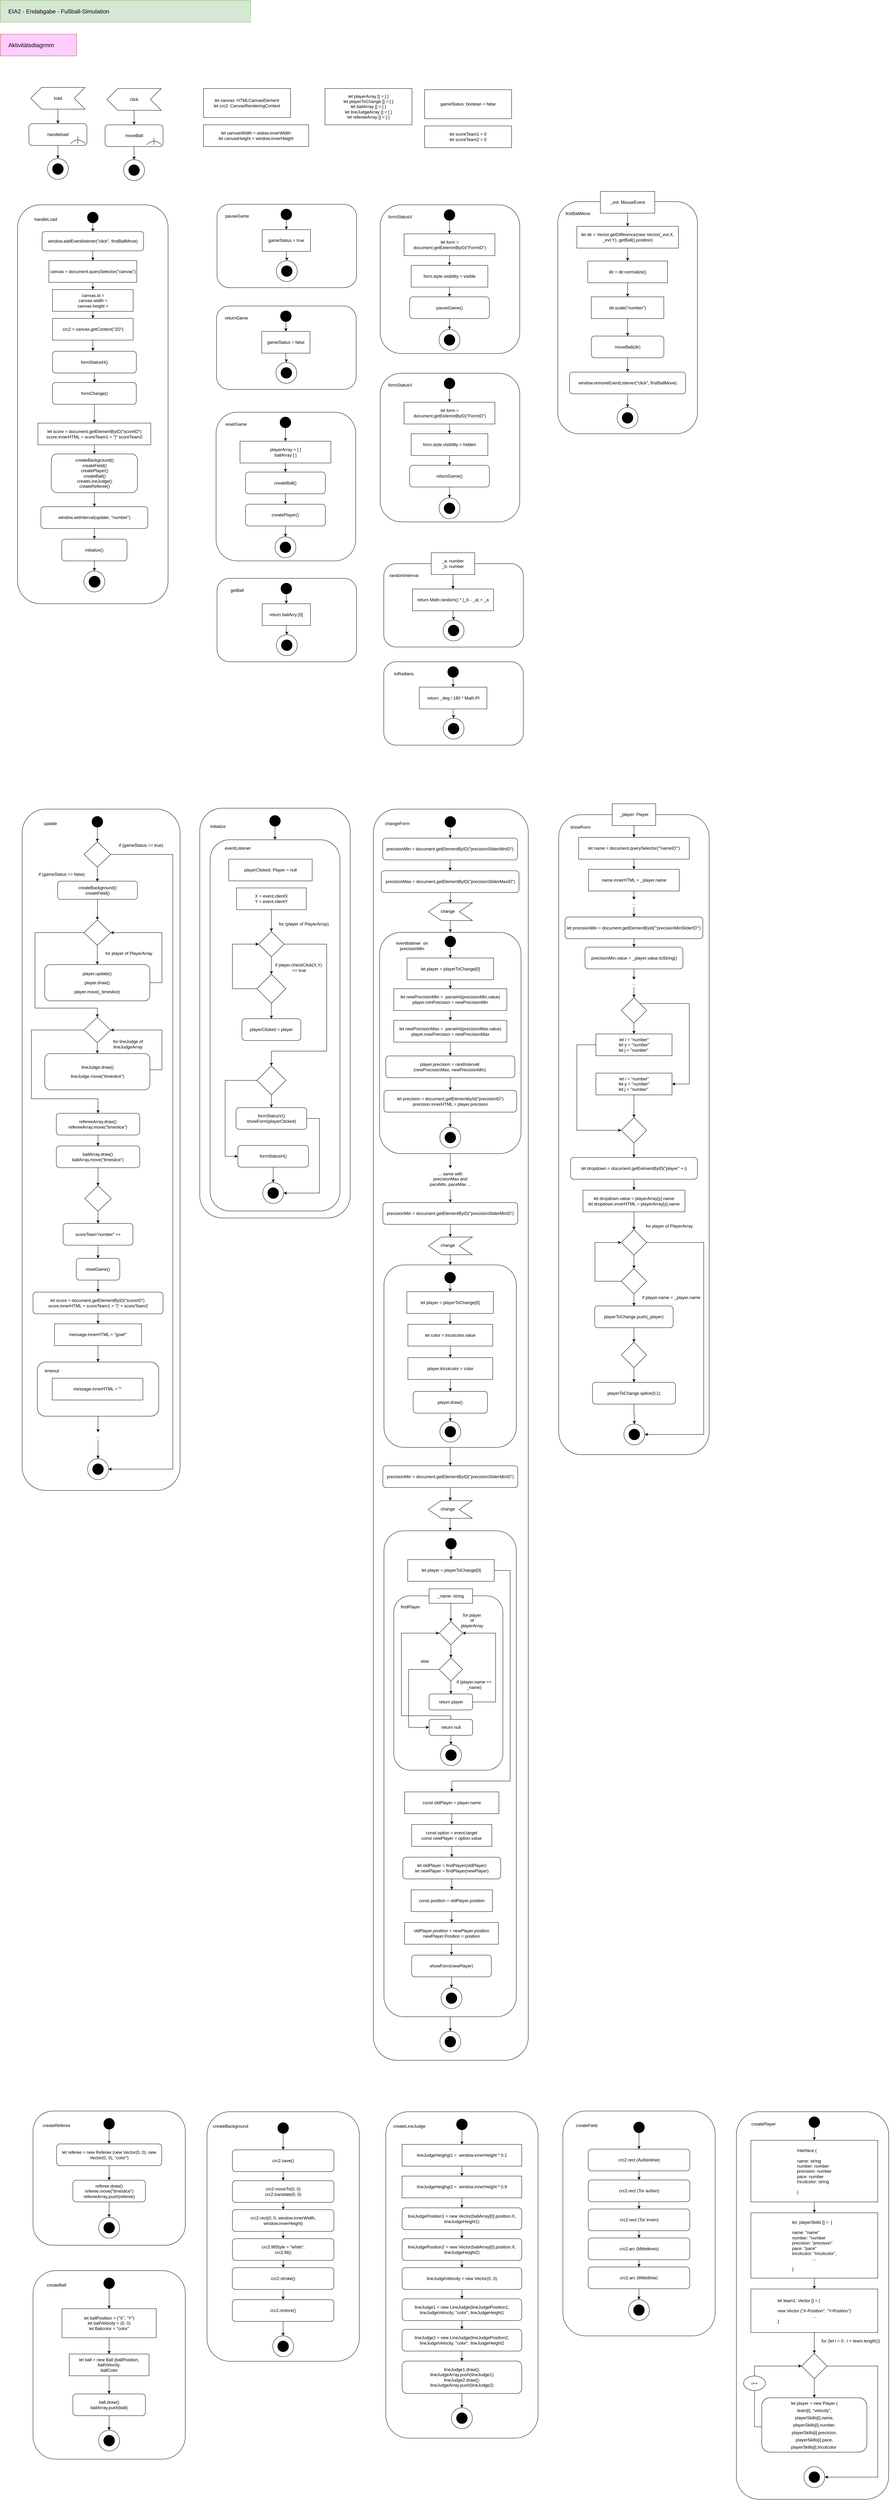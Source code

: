 <mxfile version="14.9.0" type="device"><diagram id="GN4itopTIoPRZ_5bUr_V" name="Page-1"><mxGraphModel dx="2169" dy="1294" grid="1" gridSize="10" guides="1" tooltips="1" connect="1" arrows="1" fold="1" page="1" pageScale="1" pageWidth="827" pageHeight="1169" math="0" shadow="0"><root><mxCell id="0"/><mxCell id="1" parent="0"/><mxCell id="QY6O4BeeOQfYrZ5CbHTS-1" value="" style="rounded=1;whiteSpace=wrap;html=1;fillColor=#ffffff;" vertex="1" parent="1"><mxGeometry x="47.5" y="593.75" width="415" height="1100" as="geometry"/></mxCell><mxCell id="QY6O4BeeOQfYrZ5CbHTS-2" style="edgeStyle=orthogonalEdgeStyle;rounded=0;orthogonalLoop=1;jettySize=auto;html=1;" edge="1" parent="1" source="QY6O4BeeOQfYrZ5CbHTS-3" target="QY6O4BeeOQfYrZ5CbHTS-5"><mxGeometry relative="1" as="geometry"/></mxCell><mxCell id="QY6O4BeeOQfYrZ5CbHTS-3" value="canvas = document.querySelector(&quot;canvas&quot;)" style="rounded=0;whiteSpace=wrap;html=1;fillColor=#ffffff;" vertex="1" parent="1"><mxGeometry x="133.75" y="747.51" width="242.5" height="60" as="geometry"/></mxCell><mxCell id="QY6O4BeeOQfYrZ5CbHTS-4" style="edgeStyle=orthogonalEdgeStyle;rounded=0;orthogonalLoop=1;jettySize=auto;html=1;" edge="1" parent="1" source="QY6O4BeeOQfYrZ5CbHTS-5" target="QY6O4BeeOQfYrZ5CbHTS-7"><mxGeometry relative="1" as="geometry"/></mxCell><mxCell id="QY6O4BeeOQfYrZ5CbHTS-5" value="canvas.id =&lt;br&gt;canvas.width =&lt;br&gt;canvas.height =" style="rounded=0;whiteSpace=wrap;html=1;fillColor=#ffffff;" vertex="1" parent="1"><mxGeometry x="143.75" y="827.51" width="222.5" height="60" as="geometry"/></mxCell><mxCell id="QY6O4BeeOQfYrZ5CbHTS-6" style="edgeStyle=orthogonalEdgeStyle;rounded=0;orthogonalLoop=1;jettySize=auto;html=1;" edge="1" parent="1" source="QY6O4BeeOQfYrZ5CbHTS-7"><mxGeometry relative="1" as="geometry"><mxPoint x="255" y="996.88" as="targetPoint"/></mxGeometry></mxCell><mxCell id="QY6O4BeeOQfYrZ5CbHTS-7" value="crc2 = canvas.getContext(&quot;2D&quot;)" style="rounded=0;whiteSpace=wrap;html=1;fillColor=#ffffff;" vertex="1" parent="1"><mxGeometry x="143.75" y="906.88" width="222.5" height="60" as="geometry"/></mxCell><mxCell id="QY6O4BeeOQfYrZ5CbHTS-8" style="edgeStyle=orthogonalEdgeStyle;rounded=0;orthogonalLoop=1;jettySize=auto;html=1;" edge="1" parent="1" source="QY6O4BeeOQfYrZ5CbHTS-9" target="QY6O4BeeOQfYrZ5CbHTS-20"><mxGeometry relative="1" as="geometry"/></mxCell><mxCell id="QY6O4BeeOQfYrZ5CbHTS-9" value="window.setInterval(update, &quot;number&quot;)" style="rounded=1;whiteSpace=wrap;html=1;fillColor=#ffffff;" vertex="1" parent="1"><mxGeometry x="111.76" y="1426.25" width="295" height="60" as="geometry"/></mxCell><mxCell id="QY6O4BeeOQfYrZ5CbHTS-10" value="handleLoad" style="text;html=1;strokeColor=none;fillColor=none;align=center;verticalAlign=middle;whiteSpace=wrap;rounded=0;" vertex="1" parent="1"><mxGeometry x="105" y="623.75" width="40" height="20" as="geometry"/></mxCell><mxCell id="QY6O4BeeOQfYrZ5CbHTS-11" style="edgeStyle=orthogonalEdgeStyle;rounded=0;orthogonalLoop=1;jettySize=auto;html=1;entryX=0.5;entryY=0;entryDx=0;entryDy=0;" edge="1" parent="1" source="QY6O4BeeOQfYrZ5CbHTS-12" target="QY6O4BeeOQfYrZ5CbHTS-16"><mxGeometry relative="1" as="geometry"/></mxCell><mxCell id="QY6O4BeeOQfYrZ5CbHTS-12" value="" style="ellipse;whiteSpace=wrap;html=1;aspect=fixed;fillColor=#000000;" vertex="1" parent="1"><mxGeometry x="240" y="613.75" width="30" height="30" as="geometry"/></mxCell><mxCell id="QY6O4BeeOQfYrZ5CbHTS-13" value="" style="ellipse;whiteSpace=wrap;html=1;aspect=fixed;fillColor=none;" vertex="1" parent="1"><mxGeometry x="230.51" y="1603.75" width="57.5" height="57.5" as="geometry"/></mxCell><mxCell id="QY6O4BeeOQfYrZ5CbHTS-14" value="" style="ellipse;whiteSpace=wrap;html=1;aspect=fixed;fillColor=#000000;" vertex="1" parent="1"><mxGeometry x="244.26" y="1617.5" width="31.25" height="31.25" as="geometry"/></mxCell><mxCell id="QY6O4BeeOQfYrZ5CbHTS-15" style="edgeStyle=orthogonalEdgeStyle;rounded=0;orthogonalLoop=1;jettySize=auto;html=1;" edge="1" parent="1" source="QY6O4BeeOQfYrZ5CbHTS-16" target="QY6O4BeeOQfYrZ5CbHTS-3"><mxGeometry relative="1" as="geometry"/></mxCell><mxCell id="QY6O4BeeOQfYrZ5CbHTS-16" value="window.addEventlistener(&quot;click&quot;, firstBallMove)" style="rounded=1;whiteSpace=wrap;html=1;fillColor=#ffffff;" vertex="1" parent="1"><mxGeometry x="115" y="667.51" width="280" height="53.12" as="geometry"/></mxCell><mxCell id="QY6O4BeeOQfYrZ5CbHTS-17" style="edgeStyle=orthogonalEdgeStyle;rounded=0;orthogonalLoop=1;jettySize=auto;html=1;entryX=0.5;entryY=0;entryDx=0;entryDy=0;" edge="1" parent="1" source="QY6O4BeeOQfYrZ5CbHTS-18" target="QY6O4BeeOQfYrZ5CbHTS-9"><mxGeometry relative="1" as="geometry"/></mxCell><mxCell id="QY6O4BeeOQfYrZ5CbHTS-18" value="createBackground()&lt;br&gt;createField()&lt;br&gt;createPlayer()&lt;br&gt;createBall()&lt;br&gt;createLineJudge()&lt;br&gt;createReferee()" style="rounded=1;whiteSpace=wrap;html=1;fillColor=#ffffff;" vertex="1" parent="1"><mxGeometry x="140.51" y="1280.62" width="237.5" height="106.87" as="geometry"/></mxCell><mxCell id="QY6O4BeeOQfYrZ5CbHTS-19" style="edgeStyle=orthogonalEdgeStyle;rounded=0;orthogonalLoop=1;jettySize=auto;html=1;entryX=0.5;entryY=0;entryDx=0;entryDy=0;" edge="1" parent="1" source="QY6O4BeeOQfYrZ5CbHTS-20" target="QY6O4BeeOQfYrZ5CbHTS-13"><mxGeometry relative="1" as="geometry"/></mxCell><mxCell id="QY6O4BeeOQfYrZ5CbHTS-20" value="initialize()" style="rounded=1;whiteSpace=wrap;html=1;fillColor=#ffffff;" vertex="1" parent="1"><mxGeometry x="169.26" y="1515.62" width="180" height="60" as="geometry"/></mxCell><mxCell id="QY6O4BeeOQfYrZ5CbHTS-21" style="edgeStyle=orthogonalEdgeStyle;rounded=0;orthogonalLoop=1;jettySize=auto;html=1;" edge="1" parent="1" source="QY6O4BeeOQfYrZ5CbHTS-22" target="QY6O4BeeOQfYrZ5CbHTS-24"><mxGeometry relative="1" as="geometry"/></mxCell><mxCell id="QY6O4BeeOQfYrZ5CbHTS-22" value="formStatusH()" style="rounded=1;whiteSpace=wrap;html=1;fillColor=#ffffff;" vertex="1" parent="1"><mxGeometry x="143.75" y="997.51" width="231.25" height="60" as="geometry"/></mxCell><mxCell id="QY6O4BeeOQfYrZ5CbHTS-23" style="edgeStyle=orthogonalEdgeStyle;rounded=0;orthogonalLoop=1;jettySize=auto;html=1;entryX=0.5;entryY=0;entryDx=0;entryDy=0;" edge="1" parent="1" source="QY6O4BeeOQfYrZ5CbHTS-24" target="QY6O4BeeOQfYrZ5CbHTS-26"><mxGeometry relative="1" as="geometry"/></mxCell><mxCell id="QY6O4BeeOQfYrZ5CbHTS-24" value="formChange()" style="rounded=1;whiteSpace=wrap;html=1;fillColor=#ffffff;" vertex="1" parent="1"><mxGeometry x="143.63" y="1083.75" width="231.25" height="60" as="geometry"/></mxCell><mxCell id="QY6O4BeeOQfYrZ5CbHTS-25" style="edgeStyle=orthogonalEdgeStyle;rounded=0;orthogonalLoop=1;jettySize=auto;html=1;entryX=0.5;entryY=0;entryDx=0;entryDy=0;" edge="1" parent="1" source="QY6O4BeeOQfYrZ5CbHTS-26" target="QY6O4BeeOQfYrZ5CbHTS-18"><mxGeometry relative="1" as="geometry"/></mxCell><mxCell id="QY6O4BeeOQfYrZ5CbHTS-26" value="let score = document.getElementByID(&quot;scoreID&quot;)&lt;br&gt;score.innerHTML = scoreTeam1 + &quot;|&quot; scoreTeam2" style="rounded=0;whiteSpace=wrap;html=1;fillColor=#ffffff;" vertex="1" parent="1"><mxGeometry x="103.63" y="1195.62" width="311.25" height="60" as="geometry"/></mxCell><mxCell id="QY6O4BeeOQfYrZ5CbHTS-27" value="" style="ellipse;whiteSpace=wrap;html=1;aspect=fixed;fillColor=none;" vertex="1" parent="1"><mxGeometry x="340" y="469.38" width="57.5" height="57.5" as="geometry"/></mxCell><mxCell id="QY6O4BeeOQfYrZ5CbHTS-28" style="edgeStyle=orthogonalEdgeStyle;rounded=0;orthogonalLoop=1;jettySize=auto;html=1;" edge="1" parent="1" source="QY6O4BeeOQfYrZ5CbHTS-29" target="QY6O4BeeOQfYrZ5CbHTS-31"><mxGeometry relative="1" as="geometry"/></mxCell><mxCell id="QY6O4BeeOQfYrZ5CbHTS-29" value="handleload" style="rounded=1;whiteSpace=wrap;html=1;" vertex="1" parent="1"><mxGeometry x="78.75" y="370" width="160" height="60" as="geometry"/></mxCell><mxCell id="QY6O4BeeOQfYrZ5CbHTS-30" value="" style="ellipse;whiteSpace=wrap;html=1;aspect=fixed;fillColor=#000000;" vertex="1" parent="1"><mxGeometry x="143.75" y="480" width="30" height="30" as="geometry"/></mxCell><mxCell id="QY6O4BeeOQfYrZ5CbHTS-31" value="" style="ellipse;whiteSpace=wrap;html=1;aspect=fixed;fillColor=none;" vertex="1" parent="1"><mxGeometry x="130" y="466.25" width="57.5" height="57.5" as="geometry"/></mxCell><mxCell id="QY6O4BeeOQfYrZ5CbHTS-32" style="edgeStyle=orthogonalEdgeStyle;rounded=0;orthogonalLoop=1;jettySize=auto;html=1;entryX=0.5;entryY=0;entryDx=0;entryDy=0;" edge="1" parent="1" source="QY6O4BeeOQfYrZ5CbHTS-33" target="QY6O4BeeOQfYrZ5CbHTS-29"><mxGeometry relative="1" as="geometry"/></mxCell><mxCell id="QY6O4BeeOQfYrZ5CbHTS-33" value="" style="shape=step;perimeter=stepPerimeter;whiteSpace=wrap;html=1;fixedSize=1;rotation=-180;size=30;" vertex="1" parent="1"><mxGeometry x="83.75" y="270" width="150" height="60" as="geometry"/></mxCell><mxCell id="QY6O4BeeOQfYrZ5CbHTS-34" value="" style="shape=dataStorage;whiteSpace=wrap;html=1;fixedSize=1;fillColor=#ffffff;rotation=90;" vertex="1" parent="1"><mxGeometry x="208.75" y="400" width="10" height="40" as="geometry"/></mxCell><mxCell id="QY6O4BeeOQfYrZ5CbHTS-35" value="" style="endArrow=none;html=1;" edge="1" parent="1"><mxGeometry width="50" height="50" relative="1" as="geometry"><mxPoint x="213.58" y="425" as="sourcePoint"/><mxPoint x="213.75" y="405" as="targetPoint"/></mxGeometry></mxCell><mxCell id="QY6O4BeeOQfYrZ5CbHTS-36" value="load" style="text;html=1;strokeColor=none;fillColor=none;align=center;verticalAlign=middle;whiteSpace=wrap;rounded=0;" vertex="1" parent="1"><mxGeometry x="138.75" y="290" width="40" height="20" as="geometry"/></mxCell><mxCell id="QY6O4BeeOQfYrZ5CbHTS-37" style="edgeStyle=orthogonalEdgeStyle;rounded=0;orthogonalLoop=1;jettySize=auto;html=1;" edge="1" parent="1" source="QY6O4BeeOQfYrZ5CbHTS-38" target="QY6O4BeeOQfYrZ5CbHTS-27"><mxGeometry relative="1" as="geometry"/></mxCell><mxCell id="QY6O4BeeOQfYrZ5CbHTS-38" value="moveBall" style="rounded=1;whiteSpace=wrap;html=1;" vertex="1" parent="1"><mxGeometry x="288.75" y="373.13" width="160" height="60" as="geometry"/></mxCell><mxCell id="QY6O4BeeOQfYrZ5CbHTS-39" value="" style="ellipse;whiteSpace=wrap;html=1;aspect=fixed;fillColor=#000000;" vertex="1" parent="1"><mxGeometry x="353.75" y="483.13" width="30" height="30" as="geometry"/></mxCell><mxCell id="QY6O4BeeOQfYrZ5CbHTS-40" style="edgeStyle=orthogonalEdgeStyle;rounded=0;orthogonalLoop=1;jettySize=auto;html=1;entryX=0.5;entryY=0;entryDx=0;entryDy=0;" edge="1" parent="1" source="QY6O4BeeOQfYrZ5CbHTS-41" target="QY6O4BeeOQfYrZ5CbHTS-38"><mxGeometry relative="1" as="geometry"/></mxCell><mxCell id="QY6O4BeeOQfYrZ5CbHTS-41" value="" style="shape=step;perimeter=stepPerimeter;whiteSpace=wrap;html=1;fixedSize=1;rotation=-180;size=30;" vertex="1" parent="1"><mxGeometry x="293.75" y="273.13" width="150" height="60" as="geometry"/></mxCell><mxCell id="QY6O4BeeOQfYrZ5CbHTS-42" value="" style="shape=dataStorage;whiteSpace=wrap;html=1;fixedSize=1;fillColor=#ffffff;rotation=90;" vertex="1" parent="1"><mxGeometry x="418.75" y="403.13" width="10" height="40" as="geometry"/></mxCell><mxCell id="QY6O4BeeOQfYrZ5CbHTS-43" value="" style="endArrow=none;html=1;" edge="1" parent="1"><mxGeometry width="50" height="50" relative="1" as="geometry"><mxPoint x="423.58" y="428.13" as="sourcePoint"/><mxPoint x="423.75" y="408.13" as="targetPoint"/></mxGeometry></mxCell><mxCell id="QY6O4BeeOQfYrZ5CbHTS-44" value="click" style="text;html=1;strokeColor=none;fillColor=none;align=center;verticalAlign=middle;whiteSpace=wrap;rounded=0;" vertex="1" parent="1"><mxGeometry x="348.75" y="293.13" width="40" height="20" as="geometry"/></mxCell><mxCell id="QY6O4BeeOQfYrZ5CbHTS-45" value="let canvas: HTMLCanvasElement&lt;br&gt;let crc2: CanvasRenderingContext" style="rounded=0;whiteSpace=wrap;html=1;fillColor=#ffffff;" vertex="1" parent="1"><mxGeometry x="560.25" y="273.13" width="240" height="80" as="geometry"/></mxCell><mxCell id="QY6O4BeeOQfYrZ5CbHTS-46" value="let playerArray [] = [ ]&lt;br&gt;let playerToChange [] = [ ]&lt;br&gt;let ballArray [] = [ ]&lt;br&gt;let lineJudgeArray [] = [ ]&lt;br&gt;let refereeArray [] = [ ]" style="rounded=0;whiteSpace=wrap;html=1;fillColor=#ffffff;" vertex="1" parent="1"><mxGeometry x="895.25" y="273.13" width="240" height="100" as="geometry"/></mxCell><mxCell id="QY6O4BeeOQfYrZ5CbHTS-47" value="gameStatus: boolean = false" style="rounded=0;whiteSpace=wrap;html=1;fillColor=#ffffff;" vertex="1" parent="1"><mxGeometry x="1170" y="276.26" width="240" height="80" as="geometry"/></mxCell><mxCell id="QY6O4BeeOQfYrZ5CbHTS-48" value="let canvasWidth = widow.innerWidth&lt;br&gt;let canvasHeight = window.innerHeight" style="rounded=0;whiteSpace=wrap;html=1;fillColor=#ffffff;" vertex="1" parent="1"><mxGeometry x="560.25" y="373.13" width="290" height="60" as="geometry"/></mxCell><mxCell id="QY6O4BeeOQfYrZ5CbHTS-49" value="let scoreTeam1 = 0&lt;br&gt;let scoreTeam2 = 0" style="rounded=0;whiteSpace=wrap;html=1;fillColor=#ffffff;" vertex="1" parent="1"><mxGeometry x="1170" y="376.26" width="240" height="60" as="geometry"/></mxCell><mxCell id="QY6O4BeeOQfYrZ5CbHTS-50" value="" style="rounded=1;whiteSpace=wrap;html=1;fillColor=#ffffff;" vertex="1" parent="1"><mxGeometry x="597.5" y="592.19" width="385" height="230" as="geometry"/></mxCell><mxCell id="QY6O4BeeOQfYrZ5CbHTS-51" style="edgeStyle=orthogonalEdgeStyle;rounded=0;orthogonalLoop=1;jettySize=auto;html=1;entryX=0.5;entryY=0;entryDx=0;entryDy=0;" edge="1" parent="1" source="QY6O4BeeOQfYrZ5CbHTS-52" target="QY6O4BeeOQfYrZ5CbHTS-54"><mxGeometry relative="1" as="geometry"/></mxCell><mxCell id="QY6O4BeeOQfYrZ5CbHTS-52" value="gameStatus = true" style="rounded=0;whiteSpace=wrap;html=1;fillColor=#ffffff;" vertex="1" parent="1"><mxGeometry x="722.25" y="662.19" width="133" height="60" as="geometry"/></mxCell><mxCell id="QY6O4BeeOQfYrZ5CbHTS-53" value="pauseGame" style="text;html=1;strokeColor=none;fillColor=none;align=center;verticalAlign=middle;whiteSpace=wrap;rounded=0;" vertex="1" parent="1"><mxGeometry x="632.5" y="615.32" width="40" height="20" as="geometry"/></mxCell><mxCell id="QY6O4BeeOQfYrZ5CbHTS-54" value="" style="ellipse;whiteSpace=wrap;html=1;aspect=fixed;fillColor=none;" vertex="1" parent="1"><mxGeometry x="761.25" y="747.82" width="57.5" height="57.5" as="geometry"/></mxCell><mxCell id="QY6O4BeeOQfYrZ5CbHTS-55" value="" style="ellipse;whiteSpace=wrap;html=1;aspect=fixed;fillColor=#000000;" vertex="1" parent="1"><mxGeometry x="775" y="761.57" width="30" height="30" as="geometry"/></mxCell><mxCell id="QY6O4BeeOQfYrZ5CbHTS-56" style="edgeStyle=orthogonalEdgeStyle;rounded=0;orthogonalLoop=1;jettySize=auto;html=1;entryX=0.5;entryY=0;entryDx=0;entryDy=0;" edge="1" parent="1" source="QY6O4BeeOQfYrZ5CbHTS-57" target="QY6O4BeeOQfYrZ5CbHTS-52"><mxGeometry relative="1" as="geometry"/></mxCell><mxCell id="QY6O4BeeOQfYrZ5CbHTS-57" value="" style="ellipse;whiteSpace=wrap;html=1;aspect=fixed;fillColor=#000000;" vertex="1" parent="1"><mxGeometry x="773.75" y="605.32" width="30" height="30" as="geometry"/></mxCell><mxCell id="QY6O4BeeOQfYrZ5CbHTS-58" value="" style="rounded=1;whiteSpace=wrap;html=1;fillColor=#ffffff;" vertex="1" parent="1"><mxGeometry x="596.25" y="872.81" width="385" height="230" as="geometry"/></mxCell><mxCell id="QY6O4BeeOQfYrZ5CbHTS-59" style="edgeStyle=orthogonalEdgeStyle;rounded=0;orthogonalLoop=1;jettySize=auto;html=1;entryX=0.5;entryY=0;entryDx=0;entryDy=0;" edge="1" parent="1" source="QY6O4BeeOQfYrZ5CbHTS-60" target="QY6O4BeeOQfYrZ5CbHTS-62"><mxGeometry relative="1" as="geometry"/></mxCell><mxCell id="QY6O4BeeOQfYrZ5CbHTS-60" value="gameStatus = false" style="rounded=0;whiteSpace=wrap;html=1;fillColor=#ffffff;" vertex="1" parent="1"><mxGeometry x="721" y="942.81" width="133" height="60" as="geometry"/></mxCell><mxCell id="QY6O4BeeOQfYrZ5CbHTS-61" value="returnGame" style="text;html=1;strokeColor=none;fillColor=none;align=center;verticalAlign=middle;whiteSpace=wrap;rounded=0;" vertex="1" parent="1"><mxGeometry x="631.25" y="895.94" width="40" height="20" as="geometry"/></mxCell><mxCell id="QY6O4BeeOQfYrZ5CbHTS-62" value="" style="ellipse;whiteSpace=wrap;html=1;aspect=fixed;fillColor=none;" vertex="1" parent="1"><mxGeometry x="760" y="1028.44" width="57.5" height="57.5" as="geometry"/></mxCell><mxCell id="QY6O4BeeOQfYrZ5CbHTS-63" value="" style="ellipse;whiteSpace=wrap;html=1;aspect=fixed;fillColor=#000000;" vertex="1" parent="1"><mxGeometry x="773.75" y="1042.19" width="30" height="30" as="geometry"/></mxCell><mxCell id="QY6O4BeeOQfYrZ5CbHTS-64" style="edgeStyle=orthogonalEdgeStyle;rounded=0;orthogonalLoop=1;jettySize=auto;html=1;entryX=0.5;entryY=0;entryDx=0;entryDy=0;" edge="1" parent="1" source="QY6O4BeeOQfYrZ5CbHTS-65" target="QY6O4BeeOQfYrZ5CbHTS-60"><mxGeometry relative="1" as="geometry"/></mxCell><mxCell id="QY6O4BeeOQfYrZ5CbHTS-65" value="" style="ellipse;whiteSpace=wrap;html=1;aspect=fixed;fillColor=#000000;" vertex="1" parent="1"><mxGeometry x="772.5" y="885.94" width="30" height="30" as="geometry"/></mxCell><mxCell id="QY6O4BeeOQfYrZ5CbHTS-66" value="" style="rounded=1;whiteSpace=wrap;html=1;fillColor=#ffffff;" vertex="1" parent="1"><mxGeometry x="597.5" y="1623.75" width="385" height="230" as="geometry"/></mxCell><mxCell id="QY6O4BeeOQfYrZ5CbHTS-67" style="edgeStyle=orthogonalEdgeStyle;rounded=0;orthogonalLoop=1;jettySize=auto;html=1;entryX=0.5;entryY=0;entryDx=0;entryDy=0;" edge="1" parent="1" source="QY6O4BeeOQfYrZ5CbHTS-68" target="QY6O4BeeOQfYrZ5CbHTS-70"><mxGeometry relative="1" as="geometry"/></mxCell><mxCell id="QY6O4BeeOQfYrZ5CbHTS-68" value="return ballArry [0]" style="rounded=0;whiteSpace=wrap;html=1;fillColor=#ffffff;" vertex="1" parent="1"><mxGeometry x="722.25" y="1693.75" width="133" height="60" as="geometry"/></mxCell><mxCell id="QY6O4BeeOQfYrZ5CbHTS-69" value="getBall" style="text;html=1;strokeColor=none;fillColor=none;align=center;verticalAlign=middle;whiteSpace=wrap;rounded=0;" vertex="1" parent="1"><mxGeometry x="632.5" y="1646.88" width="40" height="20" as="geometry"/></mxCell><mxCell id="QY6O4BeeOQfYrZ5CbHTS-70" value="" style="ellipse;whiteSpace=wrap;html=1;aspect=fixed;fillColor=none;" vertex="1" parent="1"><mxGeometry x="761.25" y="1779.38" width="57.5" height="57.5" as="geometry"/></mxCell><mxCell id="QY6O4BeeOQfYrZ5CbHTS-71" value="" style="ellipse;whiteSpace=wrap;html=1;aspect=fixed;fillColor=#000000;" vertex="1" parent="1"><mxGeometry x="775" y="1793.13" width="30" height="30" as="geometry"/></mxCell><mxCell id="QY6O4BeeOQfYrZ5CbHTS-72" style="edgeStyle=orthogonalEdgeStyle;rounded=0;orthogonalLoop=1;jettySize=auto;html=1;entryX=0.5;entryY=0;entryDx=0;entryDy=0;" edge="1" parent="1" source="QY6O4BeeOQfYrZ5CbHTS-73" target="QY6O4BeeOQfYrZ5CbHTS-68"><mxGeometry relative="1" as="geometry"/></mxCell><mxCell id="QY6O4BeeOQfYrZ5CbHTS-73" value="" style="ellipse;whiteSpace=wrap;html=1;aspect=fixed;fillColor=#000000;" vertex="1" parent="1"><mxGeometry x="773.75" y="1636.88" width="30" height="30" as="geometry"/></mxCell><mxCell id="QY6O4BeeOQfYrZ5CbHTS-81" value="" style="rounded=1;whiteSpace=wrap;html=1;fillColor=#ffffff;" vertex="1" parent="1"><mxGeometry x="1047.5" y="1058.12" width="385" height="410" as="geometry"/></mxCell><mxCell id="QY6O4BeeOQfYrZ5CbHTS-82" style="edgeStyle=orthogonalEdgeStyle;rounded=0;orthogonalLoop=1;jettySize=auto;html=1;" edge="1" parent="1" source="QY6O4BeeOQfYrZ5CbHTS-83" target="QY6O4BeeOQfYrZ5CbHTS-90"><mxGeometry relative="1" as="geometry"/></mxCell><mxCell id="QY6O4BeeOQfYrZ5CbHTS-83" value="let form = document.getEelemntByID(&quot;FormID&quot;)" style="rounded=0;whiteSpace=wrap;html=1;fillColor=#ffffff;" vertex="1" parent="1"><mxGeometry x="1113.5" y="1138.12" width="250.5" height="60" as="geometry"/></mxCell><mxCell id="QY6O4BeeOQfYrZ5CbHTS-84" value="formStatusV" style="text;html=1;strokeColor=none;fillColor=none;align=center;verticalAlign=middle;whiteSpace=wrap;rounded=0;" vertex="1" parent="1"><mxGeometry x="1082.5" y="1081.25" width="40" height="20" as="geometry"/></mxCell><mxCell id="QY6O4BeeOQfYrZ5CbHTS-85" value="" style="ellipse;whiteSpace=wrap;html=1;aspect=fixed;fillColor=none;" vertex="1" parent="1"><mxGeometry x="1210" y="1401.87" width="57.5" height="57.5" as="geometry"/></mxCell><mxCell id="QY6O4BeeOQfYrZ5CbHTS-86" value="" style="ellipse;whiteSpace=wrap;html=1;aspect=fixed;fillColor=#000000;" vertex="1" parent="1"><mxGeometry x="1223.75" y="1415.62" width="30" height="30" as="geometry"/></mxCell><mxCell id="QY6O4BeeOQfYrZ5CbHTS-87" style="edgeStyle=orthogonalEdgeStyle;rounded=0;orthogonalLoop=1;jettySize=auto;html=1;entryX=0.5;entryY=0;entryDx=0;entryDy=0;" edge="1" parent="1" source="QY6O4BeeOQfYrZ5CbHTS-88" target="QY6O4BeeOQfYrZ5CbHTS-83"><mxGeometry relative="1" as="geometry"/></mxCell><mxCell id="QY6O4BeeOQfYrZ5CbHTS-88" value="" style="ellipse;whiteSpace=wrap;html=1;aspect=fixed;fillColor=#000000;" vertex="1" parent="1"><mxGeometry x="1223.75" y="1071.25" width="30" height="30" as="geometry"/></mxCell><mxCell id="QY6O4BeeOQfYrZ5CbHTS-89" style="edgeStyle=orthogonalEdgeStyle;rounded=0;orthogonalLoop=1;jettySize=auto;html=1;" edge="1" parent="1" source="QY6O4BeeOQfYrZ5CbHTS-90" target="QY6O4BeeOQfYrZ5CbHTS-92"><mxGeometry relative="1" as="geometry"/></mxCell><mxCell id="QY6O4BeeOQfYrZ5CbHTS-90" value="form.style.visibility = hidden" style="rounded=0;whiteSpace=wrap;html=1;fillColor=#ffffff;" vertex="1" parent="1"><mxGeometry x="1133" y="1225" width="211.5" height="60" as="geometry"/></mxCell><mxCell id="QY6O4BeeOQfYrZ5CbHTS-91" style="edgeStyle=orthogonalEdgeStyle;rounded=0;orthogonalLoop=1;jettySize=auto;html=1;entryX=0.5;entryY=0;entryDx=0;entryDy=0;" edge="1" parent="1" source="QY6O4BeeOQfYrZ5CbHTS-92" target="QY6O4BeeOQfYrZ5CbHTS-85"><mxGeometry relative="1" as="geometry"/></mxCell><mxCell id="QY6O4BeeOQfYrZ5CbHTS-92" value="returnGame()" style="rounded=1;whiteSpace=wrap;html=1;fillColor=#ffffff;" vertex="1" parent="1"><mxGeometry x="1128.75" y="1311.87" width="220" height="60" as="geometry"/></mxCell><mxCell id="QY6O4BeeOQfYrZ5CbHTS-93" value="" style="rounded=1;whiteSpace=wrap;html=1;fillColor=#ffffff;" vertex="1" parent="1"><mxGeometry x="595" y="1165.62" width="385" height="410" as="geometry"/></mxCell><mxCell id="QY6O4BeeOQfYrZ5CbHTS-94" style="edgeStyle=orthogonalEdgeStyle;rounded=0;orthogonalLoop=1;jettySize=auto;html=1;" edge="1" parent="1" source="QY6O4BeeOQfYrZ5CbHTS-95" target="QY6O4BeeOQfYrZ5CbHTS-104"><mxGeometry relative="1" as="geometry"/></mxCell><mxCell id="QY6O4BeeOQfYrZ5CbHTS-95" value="playerArray = [ ]&lt;br&gt;ballArray [ ]" style="rounded=0;whiteSpace=wrap;html=1;fillColor=#ffffff;" vertex="1" parent="1"><mxGeometry x="661" y="1245.62" width="250.5" height="60" as="geometry"/></mxCell><mxCell id="QY6O4BeeOQfYrZ5CbHTS-96" value="resetGame" style="text;html=1;strokeColor=none;fillColor=none;align=center;verticalAlign=middle;whiteSpace=wrap;rounded=0;" vertex="1" parent="1"><mxGeometry x="630" y="1188.75" width="40" height="20" as="geometry"/></mxCell><mxCell id="QY6O4BeeOQfYrZ5CbHTS-97" value="" style="ellipse;whiteSpace=wrap;html=1;aspect=fixed;fillColor=none;" vertex="1" parent="1"><mxGeometry x="757.5" y="1509.37" width="57.5" height="57.5" as="geometry"/></mxCell><mxCell id="QY6O4BeeOQfYrZ5CbHTS-98" value="" style="ellipse;whiteSpace=wrap;html=1;aspect=fixed;fillColor=#000000;" vertex="1" parent="1"><mxGeometry x="771.25" y="1523.12" width="30" height="30" as="geometry"/></mxCell><mxCell id="QY6O4BeeOQfYrZ5CbHTS-99" style="edgeStyle=orthogonalEdgeStyle;rounded=0;orthogonalLoop=1;jettySize=auto;html=1;entryX=0.5;entryY=0;entryDx=0;entryDy=0;" edge="1" parent="1" source="QY6O4BeeOQfYrZ5CbHTS-100" target="QY6O4BeeOQfYrZ5CbHTS-95"><mxGeometry relative="1" as="geometry"/></mxCell><mxCell id="QY6O4BeeOQfYrZ5CbHTS-100" value="" style="ellipse;whiteSpace=wrap;html=1;aspect=fixed;fillColor=#000000;" vertex="1" parent="1"><mxGeometry x="771.25" y="1178.75" width="30" height="30" as="geometry"/></mxCell><mxCell id="QY6O4BeeOQfYrZ5CbHTS-101" style="edgeStyle=orthogonalEdgeStyle;rounded=0;orthogonalLoop=1;jettySize=auto;html=1;entryX=0.5;entryY=0;entryDx=0;entryDy=0;" edge="1" parent="1" source="QY6O4BeeOQfYrZ5CbHTS-102" target="QY6O4BeeOQfYrZ5CbHTS-97"><mxGeometry relative="1" as="geometry"/></mxCell><mxCell id="QY6O4BeeOQfYrZ5CbHTS-102" value="createPlayer()" style="rounded=1;whiteSpace=wrap;html=1;fillColor=#ffffff;" vertex="1" parent="1"><mxGeometry x="676.25" y="1419.37" width="220" height="60" as="geometry"/></mxCell><mxCell id="QY6O4BeeOQfYrZ5CbHTS-103" style="edgeStyle=orthogonalEdgeStyle;rounded=0;orthogonalLoop=1;jettySize=auto;html=1;" edge="1" parent="1" source="QY6O4BeeOQfYrZ5CbHTS-104" target="QY6O4BeeOQfYrZ5CbHTS-102"><mxGeometry relative="1" as="geometry"/></mxCell><mxCell id="QY6O4BeeOQfYrZ5CbHTS-104" value="createBall()" style="rounded=1;whiteSpace=wrap;html=1;fillColor=#ffffff;" vertex="1" parent="1"><mxGeometry x="676.25" y="1330.62" width="220" height="60" as="geometry"/></mxCell><mxCell id="QY6O4BeeOQfYrZ5CbHTS-105" value="" style="rounded=1;whiteSpace=wrap;html=1;fillColor=#ffffff;" vertex="1" parent="1"><mxGeometry x="1047.5" y="593.75" width="385" height="410" as="geometry"/></mxCell><mxCell id="QY6O4BeeOQfYrZ5CbHTS-106" style="edgeStyle=orthogonalEdgeStyle;rounded=0;orthogonalLoop=1;jettySize=auto;html=1;" edge="1" parent="1" source="QY6O4BeeOQfYrZ5CbHTS-107" target="QY6O4BeeOQfYrZ5CbHTS-114"><mxGeometry relative="1" as="geometry"/></mxCell><mxCell id="QY6O4BeeOQfYrZ5CbHTS-107" value="let form = document.getEelemntByID(&quot;FormID&quot;)" style="rounded=0;whiteSpace=wrap;html=1;fillColor=#ffffff;" vertex="1" parent="1"><mxGeometry x="1113.5" y="673.75" width="250.5" height="60" as="geometry"/></mxCell><mxCell id="QY6O4BeeOQfYrZ5CbHTS-108" value="formStatusV" style="text;html=1;strokeColor=none;fillColor=none;align=center;verticalAlign=middle;whiteSpace=wrap;rounded=0;" vertex="1" parent="1"><mxGeometry x="1082.5" y="616.88" width="40" height="20" as="geometry"/></mxCell><mxCell id="QY6O4BeeOQfYrZ5CbHTS-109" value="" style="ellipse;whiteSpace=wrap;html=1;aspect=fixed;fillColor=none;" vertex="1" parent="1"><mxGeometry x="1210" y="937.5" width="57.5" height="57.5" as="geometry"/></mxCell><mxCell id="QY6O4BeeOQfYrZ5CbHTS-110" value="" style="ellipse;whiteSpace=wrap;html=1;aspect=fixed;fillColor=#000000;" vertex="1" parent="1"><mxGeometry x="1223.75" y="951.25" width="30" height="30" as="geometry"/></mxCell><mxCell id="QY6O4BeeOQfYrZ5CbHTS-111" style="edgeStyle=orthogonalEdgeStyle;rounded=0;orthogonalLoop=1;jettySize=auto;html=1;entryX=0.5;entryY=0;entryDx=0;entryDy=0;" edge="1" parent="1" source="QY6O4BeeOQfYrZ5CbHTS-112" target="QY6O4BeeOQfYrZ5CbHTS-107"><mxGeometry relative="1" as="geometry"/></mxCell><mxCell id="QY6O4BeeOQfYrZ5CbHTS-112" value="" style="ellipse;whiteSpace=wrap;html=1;aspect=fixed;fillColor=#000000;" vertex="1" parent="1"><mxGeometry x="1223.75" y="606.88" width="30" height="30" as="geometry"/></mxCell><mxCell id="QY6O4BeeOQfYrZ5CbHTS-113" style="edgeStyle=orthogonalEdgeStyle;rounded=0;orthogonalLoop=1;jettySize=auto;html=1;" edge="1" parent="1" source="QY6O4BeeOQfYrZ5CbHTS-114" target="QY6O4BeeOQfYrZ5CbHTS-116"><mxGeometry relative="1" as="geometry"/></mxCell><mxCell id="QY6O4BeeOQfYrZ5CbHTS-114" value="form.style.visibility = visible" style="rounded=0;whiteSpace=wrap;html=1;fillColor=#ffffff;" vertex="1" parent="1"><mxGeometry x="1133" y="760.63" width="211.5" height="60" as="geometry"/></mxCell><mxCell id="QY6O4BeeOQfYrZ5CbHTS-115" style="edgeStyle=orthogonalEdgeStyle;rounded=0;orthogonalLoop=1;jettySize=auto;html=1;entryX=0.5;entryY=0;entryDx=0;entryDy=0;" edge="1" parent="1" source="QY6O4BeeOQfYrZ5CbHTS-116" target="QY6O4BeeOQfYrZ5CbHTS-109"><mxGeometry relative="1" as="geometry"/></mxCell><mxCell id="QY6O4BeeOQfYrZ5CbHTS-116" value="pauseGame()" style="rounded=1;whiteSpace=wrap;html=1;fillColor=#ffffff;" vertex="1" parent="1"><mxGeometry x="1128.75" y="847.5" width="220" height="60" as="geometry"/></mxCell><mxCell id="QY6O4BeeOQfYrZ5CbHTS-118" value="" style="rounded=1;whiteSpace=wrap;html=1;fillColor=#ffffff;" vertex="1" parent="1"><mxGeometry x="1057.5" y="1853.75" width="385" height="230" as="geometry"/></mxCell><mxCell id="QY6O4BeeOQfYrZ5CbHTS-119" style="edgeStyle=orthogonalEdgeStyle;rounded=0;orthogonalLoop=1;jettySize=auto;html=1;entryX=0.5;entryY=0;entryDx=0;entryDy=0;" edge="1" parent="1" source="QY6O4BeeOQfYrZ5CbHTS-120" target="QY6O4BeeOQfYrZ5CbHTS-122"><mxGeometry relative="1" as="geometry"/></mxCell><mxCell id="QY6O4BeeOQfYrZ5CbHTS-120" value="return _deg / 180 * Math.PI" style="rounded=0;whiteSpace=wrap;html=1;fillColor=#ffffff;" vertex="1" parent="1"><mxGeometry x="1155.5" y="1923.75" width="186.5" height="60" as="geometry"/></mxCell><mxCell id="QY6O4BeeOQfYrZ5CbHTS-121" value="toRadians" style="text;html=1;strokeColor=none;fillColor=none;align=center;verticalAlign=middle;whiteSpace=wrap;rounded=0;" vertex="1" parent="1"><mxGeometry x="1092.5" y="1876.88" width="40" height="20" as="geometry"/></mxCell><mxCell id="QY6O4BeeOQfYrZ5CbHTS-122" value="" style="ellipse;whiteSpace=wrap;html=1;aspect=fixed;fillColor=none;" vertex="1" parent="1"><mxGeometry x="1221.25" y="2009.38" width="57.5" height="57.5" as="geometry"/></mxCell><mxCell id="QY6O4BeeOQfYrZ5CbHTS-123" value="" style="ellipse;whiteSpace=wrap;html=1;aspect=fixed;fillColor=#000000;" vertex="1" parent="1"><mxGeometry x="1235" y="2023.13" width="30" height="30" as="geometry"/></mxCell><mxCell id="QY6O4BeeOQfYrZ5CbHTS-124" style="edgeStyle=orthogonalEdgeStyle;rounded=0;orthogonalLoop=1;jettySize=auto;html=1;entryX=0.5;entryY=0;entryDx=0;entryDy=0;" edge="1" parent="1" source="QY6O4BeeOQfYrZ5CbHTS-125" target="QY6O4BeeOQfYrZ5CbHTS-120"><mxGeometry relative="1" as="geometry"/></mxCell><mxCell id="QY6O4BeeOQfYrZ5CbHTS-125" value="" style="ellipse;whiteSpace=wrap;html=1;aspect=fixed;fillColor=#000000;" vertex="1" parent="1"><mxGeometry x="1233.75" y="1866.88" width="30" height="30" as="geometry"/></mxCell><mxCell id="QY6O4BeeOQfYrZ5CbHTS-126" value="" style="rounded=1;whiteSpace=wrap;html=1;fillColor=#ffffff;" vertex="1" parent="1"><mxGeometry x="1057.5" y="1583.12" width="385" height="230" as="geometry"/></mxCell><mxCell id="QY6O4BeeOQfYrZ5CbHTS-127" style="edgeStyle=orthogonalEdgeStyle;rounded=0;orthogonalLoop=1;jettySize=auto;html=1;entryX=0.5;entryY=0;entryDx=0;entryDy=0;" edge="1" parent="1" source="QY6O4BeeOQfYrZ5CbHTS-128" target="QY6O4BeeOQfYrZ5CbHTS-130"><mxGeometry relative="1" as="geometry"/></mxCell><mxCell id="QY6O4BeeOQfYrZ5CbHTS-128" value="return Math.random() * (_b - _a) + _a" style="rounded=0;whiteSpace=wrap;html=1;fillColor=#ffffff;" vertex="1" parent="1"><mxGeometry x="1136.75" y="1653.12" width="223.25" height="60" as="geometry"/></mxCell><mxCell id="QY6O4BeeOQfYrZ5CbHTS-129" value="randomInterval" style="text;html=1;strokeColor=none;fillColor=none;align=center;verticalAlign=middle;whiteSpace=wrap;rounded=0;" vertex="1" parent="1"><mxGeometry x="1092.5" y="1606.25" width="40" height="20" as="geometry"/></mxCell><mxCell id="QY6O4BeeOQfYrZ5CbHTS-130" value="" style="ellipse;whiteSpace=wrap;html=1;aspect=fixed;fillColor=none;" vertex="1" parent="1"><mxGeometry x="1221.25" y="1738.75" width="57.5" height="57.5" as="geometry"/></mxCell><mxCell id="QY6O4BeeOQfYrZ5CbHTS-131" value="" style="ellipse;whiteSpace=wrap;html=1;aspect=fixed;fillColor=#000000;" vertex="1" parent="1"><mxGeometry x="1235" y="1752.5" width="30" height="30" as="geometry"/></mxCell><mxCell id="QY6O4BeeOQfYrZ5CbHTS-132" style="edgeStyle=orthogonalEdgeStyle;rounded=0;orthogonalLoop=1;jettySize=auto;html=1;entryX=0.5;entryY=0;entryDx=0;entryDy=0;" edge="1" parent="1" target="QY6O4BeeOQfYrZ5CbHTS-128"><mxGeometry relative="1" as="geometry"><mxPoint x="1248.75" y="1626.25" as="sourcePoint"/></mxGeometry></mxCell><mxCell id="QY6O4BeeOQfYrZ5CbHTS-135" value="" style="edgeStyle=orthogonalEdgeStyle;rounded=0;orthogonalLoop=1;jettySize=auto;html=1;" edge="1" parent="1" source="QY6O4BeeOQfYrZ5CbHTS-134" target="QY6O4BeeOQfYrZ5CbHTS-128"><mxGeometry relative="1" as="geometry"/></mxCell><mxCell id="QY6O4BeeOQfYrZ5CbHTS-134" value="_a: number&lt;br&gt;_b: number" style="rounded=0;whiteSpace=wrap;html=1;" vertex="1" parent="1"><mxGeometry x="1188.37" y="1553.12" width="120" height="60" as="geometry"/></mxCell><mxCell id="QY6O4BeeOQfYrZ5CbHTS-136" value="" style="rounded=1;whiteSpace=wrap;html=1;fillColor=#ffffff;" vertex="1" parent="1"><mxGeometry x="60" y="2260" width="435.62" height="1878.75" as="geometry"/></mxCell><mxCell id="QY6O4BeeOQfYrZ5CbHTS-137" style="edgeStyle=orthogonalEdgeStyle;rounded=0;orthogonalLoop=1;jettySize=auto;html=1;exitX=0.5;exitY=1;exitDx=0;exitDy=0;entryX=0.5;entryY=0;entryDx=0;entryDy=0;" edge="1" parent="1" source="QY6O4BeeOQfYrZ5CbHTS-144"><mxGeometry relative="1" as="geometry"><mxPoint x="267.529" y="2400" as="sourcePoint"/><mxPoint x="267.5" y="2460" as="targetPoint"/></mxGeometry></mxCell><mxCell id="QY6O4BeeOQfYrZ5CbHTS-138" style="edgeStyle=orthogonalEdgeStyle;rounded=0;orthogonalLoop=1;jettySize=auto;html=1;entryX=1;entryY=0.5;entryDx=0;entryDy=0;" edge="1" parent="1" source="QY6O4BeeOQfYrZ5CbHTS-139" target="QY6O4BeeOQfYrZ5CbHTS-152"><mxGeometry relative="1" as="geometry"><Array as="points"><mxPoint x="445.62" y="2738.75"/><mxPoint x="445.62" y="2600.75"/></Array></mxGeometry></mxCell><mxCell id="QY6O4BeeOQfYrZ5CbHTS-139" value="&lt;p style=&quot;line-height: 207%&quot;&gt;player.update()&lt;br&gt;player.draw()&lt;br&gt;player.move(_timeslice)&lt;/p&gt;" style="rounded=1;whiteSpace=wrap;html=1;fillColor=#ffffff;" vertex="1" parent="1"><mxGeometry x="122.37" y="2688.75" width="290" height="100" as="geometry"/></mxCell><mxCell id="QY6O4BeeOQfYrZ5CbHTS-140" value="update" style="text;html=1;strokeColor=none;fillColor=none;align=center;verticalAlign=middle;whiteSpace=wrap;rounded=0;" vertex="1" parent="1"><mxGeometry x="117.5" y="2290" width="40" height="20" as="geometry"/></mxCell><mxCell id="QY6O4BeeOQfYrZ5CbHTS-141" style="edgeStyle=orthogonalEdgeStyle;rounded=0;orthogonalLoop=1;jettySize=auto;html=1;entryX=0.5;entryY=0;entryDx=0;entryDy=0;" edge="1" parent="1" source="QY6O4BeeOQfYrZ5CbHTS-142" target="QY6O4BeeOQfYrZ5CbHTS-144"><mxGeometry relative="1" as="geometry"><mxPoint x="267.529" y="2340" as="targetPoint"/></mxGeometry></mxCell><mxCell id="QY6O4BeeOQfYrZ5CbHTS-142" value="" style="ellipse;whiteSpace=wrap;html=1;aspect=fixed;fillColor=#000000;" vertex="1" parent="1"><mxGeometry x="252.5" y="2280" width="30" height="30" as="geometry"/></mxCell><mxCell id="QY6O4BeeOQfYrZ5CbHTS-143" style="edgeStyle=orthogonalEdgeStyle;rounded=0;orthogonalLoop=1;jettySize=auto;html=1;entryX=1;entryY=0.5;entryDx=0;entryDy=0;" edge="1" parent="1" source="QY6O4BeeOQfYrZ5CbHTS-144" target="QY6O4BeeOQfYrZ5CbHTS-179"><mxGeometry relative="1" as="geometry"><Array as="points"><mxPoint x="475.62" y="2384.75"/><mxPoint x="475.62" y="4079.75"/></Array></mxGeometry></mxCell><mxCell id="QY6O4BeeOQfYrZ5CbHTS-144" value="" style="rhombus;whiteSpace=wrap;html=1;rounded=0;fillColor=#ffffff;" vertex="1" parent="1"><mxGeometry x="230.75" y="2350" width="73.5" height="70" as="geometry"/></mxCell><mxCell id="QY6O4BeeOQfYrZ5CbHTS-145" value="if (gameStatus == false)" style="text;html=1;strokeColor=none;fillColor=none;align=center;verticalAlign=middle;whiteSpace=wrap;rounded=0;" vertex="1" parent="1"><mxGeometry x="85" y="2430" width="167.5" height="20" as="geometry"/></mxCell><mxCell id="QY6O4BeeOQfYrZ5CbHTS-146" value="for player of PlayerArray" style="text;html=1;strokeColor=none;fillColor=none;align=center;verticalAlign=middle;whiteSpace=wrap;rounded=0;" vertex="1" parent="1"><mxGeometry x="278.12" y="2648.12" width="153" height="20" as="geometry"/></mxCell><mxCell id="QY6O4BeeOQfYrZ5CbHTS-147" value="if (gameStatus == true)" style="text;html=1;strokeColor=none;fillColor=none;align=center;verticalAlign=middle;whiteSpace=wrap;rounded=0;" vertex="1" parent="1"><mxGeometry x="304.25" y="2350" width="167.5" height="20" as="geometry"/></mxCell><mxCell id="QY6O4BeeOQfYrZ5CbHTS-148" style="edgeStyle=orthogonalEdgeStyle;rounded=0;orthogonalLoop=1;jettySize=auto;html=1;entryX=0.5;entryY=0;entryDx=0;entryDy=0;" edge="1" parent="1" source="QY6O4BeeOQfYrZ5CbHTS-149" target="QY6O4BeeOQfYrZ5CbHTS-152"><mxGeometry relative="1" as="geometry"/></mxCell><mxCell id="QY6O4BeeOQfYrZ5CbHTS-149" value="createBackground()&lt;br&gt;createField()" style="rounded=1;whiteSpace=wrap;html=1;fillColor=#ffffff;" vertex="1" parent="1"><mxGeometry x="158" y="2458.75" width="220" height="50" as="geometry"/></mxCell><mxCell id="QY6O4BeeOQfYrZ5CbHTS-150" style="edgeStyle=orthogonalEdgeStyle;rounded=0;orthogonalLoop=1;jettySize=auto;html=1;entryX=0.5;entryY=0;entryDx=0;entryDy=0;" edge="1" parent="1" source="QY6O4BeeOQfYrZ5CbHTS-152" target="QY6O4BeeOQfYrZ5CbHTS-139"><mxGeometry relative="1" as="geometry"/></mxCell><mxCell id="QY6O4BeeOQfYrZ5CbHTS-151" style="edgeStyle=orthogonalEdgeStyle;rounded=0;orthogonalLoop=1;jettySize=auto;html=1;entryX=0.5;entryY=0;entryDx=0;entryDy=0;" edge="1" parent="1" source="QY6O4BeeOQfYrZ5CbHTS-152" target="QY6O4BeeOQfYrZ5CbHTS-155"><mxGeometry relative="1" as="geometry"><Array as="points"><mxPoint x="95.62" y="2600.75"/><mxPoint x="95.62" y="2808.75"/><mxPoint x="267.62" y="2808.75"/></Array></mxGeometry></mxCell><mxCell id="QY6O4BeeOQfYrZ5CbHTS-152" value="" style="rhombus;whiteSpace=wrap;html=1;rounded=0;fillColor=#ffffff;" vertex="1" parent="1"><mxGeometry x="230.62" y="2565.63" width="73.5" height="70" as="geometry"/></mxCell><mxCell id="QY6O4BeeOQfYrZ5CbHTS-153" style="edgeStyle=orthogonalEdgeStyle;rounded=0;orthogonalLoop=1;jettySize=auto;html=1;" edge="1" parent="1" source="QY6O4BeeOQfYrZ5CbHTS-155" target="QY6O4BeeOQfYrZ5CbHTS-157"><mxGeometry relative="1" as="geometry"/></mxCell><mxCell id="QY6O4BeeOQfYrZ5CbHTS-154" style="edgeStyle=orthogonalEdgeStyle;rounded=0;orthogonalLoop=1;jettySize=auto;html=1;entryX=0.5;entryY=0;entryDx=0;entryDy=0;" edge="1" parent="1" source="QY6O4BeeOQfYrZ5CbHTS-155" target="QY6O4BeeOQfYrZ5CbHTS-160"><mxGeometry relative="1" as="geometry"><Array as="points"><mxPoint x="85.62" y="2868.75"/><mxPoint x="85.62" y="3058.75"/><mxPoint x="269.62" y="3058.75"/></Array></mxGeometry></mxCell><mxCell id="QY6O4BeeOQfYrZ5CbHTS-155" value="" style="rhombus;whiteSpace=wrap;html=1;rounded=0;fillColor=#ffffff;" vertex="1" parent="1"><mxGeometry x="230.62" y="2834.07" width="73.5" height="70" as="geometry"/></mxCell><mxCell id="QY6O4BeeOQfYrZ5CbHTS-156" style="edgeStyle=orthogonalEdgeStyle;rounded=0;orthogonalLoop=1;jettySize=auto;html=1;entryX=1;entryY=0.5;entryDx=0;entryDy=0;" edge="1" parent="1" source="QY6O4BeeOQfYrZ5CbHTS-157" target="QY6O4BeeOQfYrZ5CbHTS-155"><mxGeometry relative="1" as="geometry"><Array as="points"><mxPoint x="445.62" y="2978.75"/><mxPoint x="445.62" y="2868.75"/></Array></mxGeometry></mxCell><mxCell id="QY6O4BeeOQfYrZ5CbHTS-157" value="&lt;p style=&quot;line-height: 207%&quot;&gt;lineJudge.draw()&lt;br&gt;lineJudge.move(&quot;timeslice&quot;)&lt;/p&gt;" style="rounded=1;whiteSpace=wrap;html=1;fillColor=#ffffff;" vertex="1" parent="1"><mxGeometry x="122.5" y="2934.07" width="290" height="100" as="geometry"/></mxCell><mxCell id="QY6O4BeeOQfYrZ5CbHTS-158" value="for lineJudge of lineJudgeArray" style="text;html=1;strokeColor=none;fillColor=none;align=center;verticalAlign=middle;whiteSpace=wrap;rounded=0;" vertex="1" parent="1"><mxGeometry x="275.62" y="2897.5" width="151.99" height="20" as="geometry"/></mxCell><mxCell id="QY6O4BeeOQfYrZ5CbHTS-159" style="edgeStyle=orthogonalEdgeStyle;rounded=0;orthogonalLoop=1;jettySize=auto;html=1;" edge="1" parent="1" source="QY6O4BeeOQfYrZ5CbHTS-160" target="QY6O4BeeOQfYrZ5CbHTS-162"><mxGeometry relative="1" as="geometry"/></mxCell><mxCell id="QY6O4BeeOQfYrZ5CbHTS-160" value="refereeArray.draw()&lt;br&gt;refereeArray.move(&quot;timeslice&quot;)" style="rounded=1;whiteSpace=wrap;html=1;fillColor=#ffffff;" vertex="1" parent="1"><mxGeometry x="154.37" y="3098.75" width="230" height="60" as="geometry"/></mxCell><mxCell id="QY6O4BeeOQfYrZ5CbHTS-161" style="edgeStyle=orthogonalEdgeStyle;rounded=0;orthogonalLoop=1;jettySize=auto;html=1;" edge="1" parent="1" source="QY6O4BeeOQfYrZ5CbHTS-162" target="QY6O4BeeOQfYrZ5CbHTS-164"><mxGeometry relative="1" as="geometry"/></mxCell><mxCell id="QY6O4BeeOQfYrZ5CbHTS-162" value="ballArray.draw()&lt;br&gt;ballArray.move(&quot;timeslice&quot;)" style="rounded=1;whiteSpace=wrap;html=1;fillColor=#ffffff;" vertex="1" parent="1"><mxGeometry x="154.37" y="3188.75" width="230" height="60" as="geometry"/></mxCell><mxCell id="QY6O4BeeOQfYrZ5CbHTS-163" style="edgeStyle=orthogonalEdgeStyle;rounded=0;orthogonalLoop=1;jettySize=auto;html=1;entryX=0.5;entryY=0;entryDx=0;entryDy=0;" edge="1" parent="1" source="QY6O4BeeOQfYrZ5CbHTS-164" target="QY6O4BeeOQfYrZ5CbHTS-168"><mxGeometry relative="1" as="geometry"/></mxCell><mxCell id="QY6O4BeeOQfYrZ5CbHTS-164" value="" style="rhombus;whiteSpace=wrap;html=1;rounded=0;fillColor=#ffffff;" vertex="1" parent="1"><mxGeometry x="232.62" y="3298.75" width="73.5" height="70" as="geometry"/></mxCell><mxCell id="QY6O4BeeOQfYrZ5CbHTS-165" style="edgeStyle=orthogonalEdgeStyle;rounded=0;orthogonalLoop=1;jettySize=auto;html=1;entryX=0.5;entryY=0;entryDx=0;entryDy=0;" edge="1" parent="1" source="QY6O4BeeOQfYrZ5CbHTS-166" target="QY6O4BeeOQfYrZ5CbHTS-170"><mxGeometry relative="1" as="geometry"/></mxCell><mxCell id="QY6O4BeeOQfYrZ5CbHTS-166" value="resetGame()" style="rounded=1;whiteSpace=wrap;html=1;fillColor=#ffffff;" vertex="1" parent="1"><mxGeometry x="209.37" y="3498.75" width="120" height="60" as="geometry"/></mxCell><mxCell id="QY6O4BeeOQfYrZ5CbHTS-167" style="edgeStyle=orthogonalEdgeStyle;rounded=0;orthogonalLoop=1;jettySize=auto;html=1;" edge="1" parent="1" source="QY6O4BeeOQfYrZ5CbHTS-168" target="QY6O4BeeOQfYrZ5CbHTS-166"><mxGeometry relative="1" as="geometry"/></mxCell><mxCell id="QY6O4BeeOQfYrZ5CbHTS-168" value="scoreTeam&quot;number&quot; ++" style="rounded=1;whiteSpace=wrap;html=1;fillColor=#ffffff;" vertex="1" parent="1"><mxGeometry x="173.12" y="3402.5" width="192.5" height="60" as="geometry"/></mxCell><mxCell id="QY6O4BeeOQfYrZ5CbHTS-169" style="edgeStyle=orthogonalEdgeStyle;rounded=0;orthogonalLoop=1;jettySize=auto;html=1;" edge="1" parent="1" source="QY6O4BeeOQfYrZ5CbHTS-170" target="QY6O4BeeOQfYrZ5CbHTS-172"><mxGeometry relative="1" as="geometry"/></mxCell><mxCell id="QY6O4BeeOQfYrZ5CbHTS-170" value="let score = document.getElementByID(&quot;scoreID&quot;)&amp;nbsp;&lt;br&gt;score.innerHTML = scoreTeam1 + &quot;|“ + scoreTeam2" style="rounded=1;whiteSpace=wrap;html=1;fillColor=#ffffff;" vertex="1" parent="1"><mxGeometry x="90" y="3591.75" width="358.75" height="60" as="geometry"/></mxCell><mxCell id="QY6O4BeeOQfYrZ5CbHTS-171" style="edgeStyle=orthogonalEdgeStyle;rounded=0;orthogonalLoop=1;jettySize=auto;html=1;entryX=0.5;entryY=0;entryDx=0;entryDy=0;" edge="1" parent="1" source="QY6O4BeeOQfYrZ5CbHTS-172" target="QY6O4BeeOQfYrZ5CbHTS-174"><mxGeometry relative="1" as="geometry"/></mxCell><mxCell id="QY6O4BeeOQfYrZ5CbHTS-172" value="message.innerHTML = &quot;goal!&quot;" style="rounded=0;whiteSpace=wrap;html=1;fillColor=#ffffff;" vertex="1" parent="1"><mxGeometry x="149.37" y="3679.37" width="240" height="60" as="geometry"/></mxCell><mxCell id="QY6O4BeeOQfYrZ5CbHTS-173" style="edgeStyle=orthogonalEdgeStyle;rounded=0;orthogonalLoop=1;jettySize=auto;html=1;entryX=0.5;entryY=0;entryDx=0;entryDy=0;" edge="1" parent="1" source="QY6O4BeeOQfYrZ5CbHTS-174" target="QY6O4BeeOQfYrZ5CbHTS-178"><mxGeometry relative="1" as="geometry"/></mxCell><mxCell id="QY6O4BeeOQfYrZ5CbHTS-174" value="" style="rounded=1;whiteSpace=wrap;html=1;fillColor=#ffffff;" vertex="1" parent="1"><mxGeometry x="101.88" y="3784.68" width="335" height="149.38" as="geometry"/></mxCell><mxCell id="QY6O4BeeOQfYrZ5CbHTS-175" value="message.innerHTML = &quot;&quot;" style="rounded=0;whiteSpace=wrap;html=1;fillColor=#ffffff;" vertex="1" parent="1"><mxGeometry x="143" y="3829.37" width="250" height="60" as="geometry"/></mxCell><mxCell id="QY6O4BeeOQfYrZ5CbHTS-176" value="timeout" style="text;html=1;strokeColor=none;fillColor=none;align=center;verticalAlign=middle;whiteSpace=wrap;rounded=0;" vertex="1" parent="1"><mxGeometry x="122.37" y="3799.37" width="40" height="20" as="geometry"/></mxCell><mxCell id="QY6O4BeeOQfYrZ5CbHTS-177" style="edgeStyle=orthogonalEdgeStyle;rounded=0;orthogonalLoop=1;jettySize=auto;html=1;entryX=0.5;entryY=0;entryDx=0;entryDy=0;" edge="1" parent="1" source="QY6O4BeeOQfYrZ5CbHTS-178" target="QY6O4BeeOQfYrZ5CbHTS-179"><mxGeometry relative="1" as="geometry"/></mxCell><mxCell id="QY6O4BeeOQfYrZ5CbHTS-178" value="..." style="text;html=1;strokeColor=none;fillColor=none;align=center;verticalAlign=middle;whiteSpace=wrap;rounded=0;" vertex="1" parent="1"><mxGeometry x="249.38" y="3978.75" width="40" height="20" as="geometry"/></mxCell><mxCell id="QY6O4BeeOQfYrZ5CbHTS-179" value="" style="ellipse;whiteSpace=wrap;html=1;aspect=fixed;fillColor=none;" vertex="1" parent="1"><mxGeometry x="240.63" y="4051.25" width="57.5" height="57.5" as="geometry"/></mxCell><mxCell id="QY6O4BeeOQfYrZ5CbHTS-180" value="" style="ellipse;whiteSpace=wrap;html=1;aspect=fixed;fillColor=#000000;" vertex="1" parent="1"><mxGeometry x="254.38" y="4065" width="30" height="30" as="geometry"/></mxCell><mxCell id="QY6O4BeeOQfYrZ5CbHTS-181" value="" style="rounded=1;whiteSpace=wrap;html=1;fillColor=#ffffff;" vertex="1" parent="1"><mxGeometry x="550" y="2257.5" width="415" height="1130" as="geometry"/></mxCell><mxCell id="QY6O4BeeOQfYrZ5CbHTS-182" value="" style="rounded=1;whiteSpace=wrap;html=1;fillColor=#ffffff;" vertex="1" parent="1"><mxGeometry x="578.44" y="2344.62" width="358.12" height="1023.5" as="geometry"/></mxCell><mxCell id="QY6O4BeeOQfYrZ5CbHTS-183" value="initialize" style="text;html=1;strokeColor=none;fillColor=none;align=center;verticalAlign=middle;whiteSpace=wrap;rounded=0;" vertex="1" parent="1"><mxGeometry x="580" y="2297.5" width="40" height="20" as="geometry"/></mxCell><mxCell id="QY6O4BeeOQfYrZ5CbHTS-184" style="edgeStyle=orthogonalEdgeStyle;rounded=0;orthogonalLoop=1;jettySize=auto;html=1;" edge="1" parent="1" source="QY6O4BeeOQfYrZ5CbHTS-185" target="QY6O4BeeOQfYrZ5CbHTS-188"><mxGeometry relative="1" as="geometry"/></mxCell><mxCell id="QY6O4BeeOQfYrZ5CbHTS-185" value="X = event.clientX&lt;br&gt;Y = event.clientY" style="rounded=0;whiteSpace=wrap;html=1;fillColor=#ffffff;" vertex="1" parent="1"><mxGeometry x="651.25" y="2477.38" width="192.5" height="60" as="geometry"/></mxCell><mxCell id="QY6O4BeeOQfYrZ5CbHTS-186" style="edgeStyle=orthogonalEdgeStyle;rounded=0;orthogonalLoop=1;jettySize=auto;html=1;entryX=0.5;entryY=0;entryDx=0;entryDy=0;" edge="1" parent="1" source="QY6O4BeeOQfYrZ5CbHTS-188" target="QY6O4BeeOQfYrZ5CbHTS-191"><mxGeometry relative="1" as="geometry"/></mxCell><mxCell id="QY6O4BeeOQfYrZ5CbHTS-187" style="edgeStyle=orthogonalEdgeStyle;rounded=0;orthogonalLoop=1;jettySize=auto;html=1;entryX=0.5;entryY=0;entryDx=0;entryDy=0;" edge="1" parent="1" source="QY6O4BeeOQfYrZ5CbHTS-188" target="QY6O4BeeOQfYrZ5CbHTS-202"><mxGeometry relative="1" as="geometry"><Array as="points"><mxPoint x="900" y="2632.38"/><mxPoint x="900" y="2927.38"/><mxPoint x="747" y="2927.38"/></Array></mxGeometry></mxCell><mxCell id="QY6O4BeeOQfYrZ5CbHTS-188" value="" style="rhombus;whiteSpace=wrap;html=1;rounded=0;fillColor=#ffffff;" vertex="1" parent="1"><mxGeometry x="712.5" y="2597.38" width="70" height="70" as="geometry"/></mxCell><mxCell id="QY6O4BeeOQfYrZ5CbHTS-189" style="edgeStyle=orthogonalEdgeStyle;rounded=0;orthogonalLoop=1;jettySize=auto;html=1;entryX=0.5;entryY=0;entryDx=0;entryDy=0;" edge="1" parent="1" source="QY6O4BeeOQfYrZ5CbHTS-191" target="QY6O4BeeOQfYrZ5CbHTS-192"><mxGeometry relative="1" as="geometry"/></mxCell><mxCell id="QY6O4BeeOQfYrZ5CbHTS-190" style="edgeStyle=orthogonalEdgeStyle;rounded=0;orthogonalLoop=1;jettySize=auto;html=1;entryX=0;entryY=0.5;entryDx=0;entryDy=0;" edge="1" parent="1" source="QY6O4BeeOQfYrZ5CbHTS-191" target="QY6O4BeeOQfYrZ5CbHTS-188"><mxGeometry relative="1" as="geometry"><Array as="points"><mxPoint x="640" y="2755.38"/><mxPoint x="640" y="2632.38"/></Array></mxGeometry></mxCell><mxCell id="QY6O4BeeOQfYrZ5CbHTS-191" value="" style="rhombus;whiteSpace=wrap;html=1;rounded=0;fillColor=#ffffff;" vertex="1" parent="1"><mxGeometry x="707.5" y="2715.38" width="80" height="80" as="geometry"/></mxCell><mxCell id="QY6O4BeeOQfYrZ5CbHTS-192" value="playerClicked = player" style="rounded=1;whiteSpace=wrap;html=1;fillColor=#ffffff;" vertex="1" parent="1"><mxGeometry x="666.25" y="2838" width="162.5" height="60" as="geometry"/></mxCell><mxCell id="QY6O4BeeOQfYrZ5CbHTS-193" value="" style="ellipse;whiteSpace=wrap;html=1;aspect=fixed;fillColor=none;" vertex="1" parent="1"><mxGeometry x="723.75" y="3290" width="57.5" height="57.5" as="geometry"/></mxCell><mxCell id="QY6O4BeeOQfYrZ5CbHTS-194" value="" style="ellipse;whiteSpace=wrap;html=1;aspect=fixed;fillColor=#000000;" vertex="1" parent="1"><mxGeometry x="737.5" y="3303.75" width="30" height="30" as="geometry"/></mxCell><mxCell id="QY6O4BeeOQfYrZ5CbHTS-195" value="for (player of PlayerArray)" style="text;html=1;strokeColor=none;fillColor=none;align=center;verticalAlign=middle;whiteSpace=wrap;rounded=0;" vertex="1" parent="1"><mxGeometry x="756.5" y="2567.38" width="160" height="20" as="geometry"/></mxCell><mxCell id="QY6O4BeeOQfYrZ5CbHTS-196" value="if player.checkClick(X,Y) &lt;br&gt;&amp;nbsp;== true" style="text;html=1;strokeColor=none;fillColor=none;align=center;verticalAlign=middle;whiteSpace=wrap;rounded=0;" vertex="1" parent="1"><mxGeometry x="705" y="2687.38" width="235" height="20" as="geometry"/></mxCell><mxCell id="QY6O4BeeOQfYrZ5CbHTS-197" style="edgeStyle=orthogonalEdgeStyle;rounded=0;orthogonalLoop=1;jettySize=auto;html=1;" edge="1" parent="1" source="QY6O4BeeOQfYrZ5CbHTS-198" target="QY6O4BeeOQfYrZ5CbHTS-182"><mxGeometry relative="1" as="geometry"/></mxCell><mxCell id="QY6O4BeeOQfYrZ5CbHTS-198" value="" style="ellipse;whiteSpace=wrap;html=1;aspect=fixed;fillColor=#000000;" vertex="1" parent="1"><mxGeometry x="742.5" y="2277.5" width="30" height="30" as="geometry"/></mxCell><mxCell id="QY6O4BeeOQfYrZ5CbHTS-199" value="playerClicked: Player = null" style="rounded=0;whiteSpace=wrap;html=1;fillColor=#ffffff;" vertex="1" parent="1"><mxGeometry x="630" y="2398" width="230" height="60" as="geometry"/></mxCell><mxCell id="QY6O4BeeOQfYrZ5CbHTS-200" style="edgeStyle=orthogonalEdgeStyle;rounded=0;orthogonalLoop=1;jettySize=auto;html=1;entryX=0.5;entryY=0;entryDx=0;entryDy=0;" edge="1" parent="1" source="QY6O4BeeOQfYrZ5CbHTS-202" target="QY6O4BeeOQfYrZ5CbHTS-204"><mxGeometry relative="1" as="geometry"/></mxCell><mxCell id="QY6O4BeeOQfYrZ5CbHTS-201" style="edgeStyle=orthogonalEdgeStyle;rounded=0;orthogonalLoop=1;jettySize=auto;html=1;entryX=0;entryY=0.5;entryDx=0;entryDy=0;" edge="1" parent="1" source="QY6O4BeeOQfYrZ5CbHTS-202" target="QY6O4BeeOQfYrZ5CbHTS-206"><mxGeometry relative="1" as="geometry"><Array as="points"><mxPoint x="620" y="3008.38"/><mxPoint x="620" y="3217.38"/></Array></mxGeometry></mxCell><mxCell id="QY6O4BeeOQfYrZ5CbHTS-202" value="" style="rhombus;whiteSpace=wrap;html=1;rounded=0;fillColor=#ffffff;" vertex="1" parent="1"><mxGeometry x="707.5" y="2968" width="80" height="80" as="geometry"/></mxCell><mxCell id="QY6O4BeeOQfYrZ5CbHTS-203" style="edgeStyle=orthogonalEdgeStyle;rounded=0;orthogonalLoop=1;jettySize=auto;html=1;entryX=1;entryY=0.5;entryDx=0;entryDy=0;" edge="1" parent="1" source="QY6O4BeeOQfYrZ5CbHTS-204" target="QY6O4BeeOQfYrZ5CbHTS-193"><mxGeometry relative="1" as="geometry"><Array as="points"><mxPoint x="880" y="3113.38"/><mxPoint x="880" y="3318.38"/></Array></mxGeometry></mxCell><mxCell id="QY6O4BeeOQfYrZ5CbHTS-204" value="formStatusV()&lt;br&gt;showForm(playerClicked)" style="rounded=1;whiteSpace=wrap;html=1;fillColor=#ffffff;" vertex="1" parent="1"><mxGeometry x="650" y="3083" width="195" height="60" as="geometry"/></mxCell><mxCell id="QY6O4BeeOQfYrZ5CbHTS-205" style="edgeStyle=orthogonalEdgeStyle;rounded=0;orthogonalLoop=1;jettySize=auto;html=1;entryX=0.5;entryY=0;entryDx=0;entryDy=0;" edge="1" parent="1" source="QY6O4BeeOQfYrZ5CbHTS-206" target="QY6O4BeeOQfYrZ5CbHTS-193"><mxGeometry relative="1" as="geometry"/></mxCell><mxCell id="QY6O4BeeOQfYrZ5CbHTS-206" value="formStatusH()" style="rounded=1;whiteSpace=wrap;html=1;fillColor=#ffffff;" vertex="1" parent="1"><mxGeometry x="655" y="3187.38" width="195" height="60" as="geometry"/></mxCell><mxCell id="QY6O4BeeOQfYrZ5CbHTS-207" value="eventListener" style="text;html=1;strokeColor=none;fillColor=none;align=center;verticalAlign=middle;whiteSpace=wrap;rounded=0;" vertex="1" parent="1"><mxGeometry x="635" y="2358.12" width="40" height="20" as="geometry"/></mxCell><mxCell id="QY6O4BeeOQfYrZ5CbHTS-208" value="" style="rounded=1;whiteSpace=wrap;html=1;fillColor=#ffffff;" vertex="1" parent="1"><mxGeometry x="1029" y="2260" width="427" height="3450" as="geometry"/></mxCell><mxCell id="QY6O4BeeOQfYrZ5CbHTS-209" style="edgeStyle=orthogonalEdgeStyle;rounded=0;orthogonalLoop=1;jettySize=auto;html=1;" edge="1" parent="1" source="QY6O4BeeOQfYrZ5CbHTS-210" target="QY6O4BeeOQfYrZ5CbHTS-258"><mxGeometry relative="1" as="geometry"/></mxCell><mxCell id="QY6O4BeeOQfYrZ5CbHTS-210" value="" style="rounded=1;whiteSpace=wrap;html=1;fillColor=#ffffff;" vertex="1" parent="1"><mxGeometry x="1057.99" y="3516.87" width="365.01" height="503.13" as="geometry"/></mxCell><mxCell id="QY6O4BeeOQfYrZ5CbHTS-211" style="edgeStyle=orthogonalEdgeStyle;rounded=0;orthogonalLoop=1;jettySize=auto;html=1;entryX=0.5;entryY=0;entryDx=0;entryDy=0;" edge="1" parent="1" source="QY6O4BeeOQfYrZ5CbHTS-212" target="QY6O4BeeOQfYrZ5CbHTS-239"><mxGeometry relative="1" as="geometry"/></mxCell><mxCell id="QY6O4BeeOQfYrZ5CbHTS-212" value="" style="rounded=1;whiteSpace=wrap;html=1;fillColor=#ffffff;" vertex="1" parent="1"><mxGeometry x="1046" y="2600" width="390" height="610" as="geometry"/></mxCell><mxCell id="QY6O4BeeOQfYrZ5CbHTS-213" value="changeForm" style="text;html=1;strokeColor=none;fillColor=none;align=center;verticalAlign=middle;whiteSpace=wrap;rounded=0;" vertex="1" parent="1"><mxGeometry x="1075" y="2290" width="40" height="20" as="geometry"/></mxCell><mxCell id="QY6O4BeeOQfYrZ5CbHTS-214" style="edgeStyle=orthogonalEdgeStyle;rounded=0;orthogonalLoop=1;jettySize=auto;html=1;entryX=0.5;entryY=0;entryDx=0;entryDy=0;" edge="1" parent="1" source="QY6O4BeeOQfYrZ5CbHTS-215" target="QY6O4BeeOQfYrZ5CbHTS-234"><mxGeometry relative="1" as="geometry"/></mxCell><mxCell id="QY6O4BeeOQfYrZ5CbHTS-215" value="let player = playerToChange[0]" style="rounded=0;whiteSpace=wrap;html=1;fillColor=#ffffff;" vertex="1" parent="1"><mxGeometry x="1121.63" y="2670.62" width="238.75" height="60" as="geometry"/></mxCell><mxCell id="QY6O4BeeOQfYrZ5CbHTS-216" style="edgeStyle=orthogonalEdgeStyle;rounded=0;orthogonalLoop=1;jettySize=auto;html=1;" edge="1" parent="1" source="QY6O4BeeOQfYrZ5CbHTS-217" target="QY6O4BeeOQfYrZ5CbHTS-235"><mxGeometry relative="1" as="geometry"/></mxCell><mxCell id="QY6O4BeeOQfYrZ5CbHTS-217" value="precisionMin = document.getElementByID(&quot;precisionSliderMinID&quot;)" style="rounded=1;whiteSpace=wrap;html=1;fillColor=#ffffff;" vertex="1" parent="1"><mxGeometry x="1054.49" y="2340" width="372" height="60" as="geometry"/></mxCell><mxCell id="QY6O4BeeOQfYrZ5CbHTS-218" style="edgeStyle=orthogonalEdgeStyle;rounded=0;orthogonalLoop=1;jettySize=auto;html=1;entryX=0.5;entryY=1;entryDx=0;entryDy=0;" edge="1" parent="1" target="QY6O4BeeOQfYrZ5CbHTS-227"><mxGeometry relative="1" as="geometry"><mxPoint x="1241" y="2485.93" as="sourcePoint"/></mxGeometry></mxCell><mxCell id="QY6O4BeeOQfYrZ5CbHTS-219" style="edgeStyle=orthogonalEdgeStyle;rounded=0;orthogonalLoop=1;jettySize=auto;html=1;" edge="1" parent="1" source="QY6O4BeeOQfYrZ5CbHTS-220" target="QY6O4BeeOQfYrZ5CbHTS-222"><mxGeometry relative="1" as="geometry"/></mxCell><mxCell id="QY6O4BeeOQfYrZ5CbHTS-220" value="player.precision = randIntervall&amp;nbsp;&lt;br&gt;(newPrecisionMax, newPrecisionMin)&amp;nbsp;" style="rounded=1;whiteSpace=wrap;html=1;fillColor=#ffffff;" vertex="1" parent="1"><mxGeometry x="1063.0" y="2940.62" width="356" height="60" as="geometry"/></mxCell><mxCell id="QY6O4BeeOQfYrZ5CbHTS-221" style="edgeStyle=orthogonalEdgeStyle;rounded=0;orthogonalLoop=1;jettySize=auto;html=1;entryX=0.5;entryY=0;entryDx=0;entryDy=0;" edge="1" parent="1" source="QY6O4BeeOQfYrZ5CbHTS-222" target="QY6O4BeeOQfYrZ5CbHTS-223"><mxGeometry relative="1" as="geometry"/></mxCell><mxCell id="QY6O4BeeOQfYrZ5CbHTS-222" value="let precision = document.getElementbyId(&quot;precisionID&quot;)&lt;br&gt;precision.innerHTML = player.precision" style="rounded=1;whiteSpace=wrap;html=1;fillColor=#ffffff;" vertex="1" parent="1"><mxGeometry x="1057.99" y="3035.62" width="366" height="60" as="geometry"/></mxCell><mxCell id="QY6O4BeeOQfYrZ5CbHTS-223" value="" style="ellipse;whiteSpace=wrap;html=1;aspect=fixed;fillColor=none;" vertex="1" parent="1"><mxGeometry x="1212.24" y="3136.87" width="57.5" height="57.5" as="geometry"/></mxCell><mxCell id="QY6O4BeeOQfYrZ5CbHTS-224" value="" style="ellipse;whiteSpace=wrap;html=1;aspect=fixed;fillColor=#000000;" vertex="1" parent="1"><mxGeometry x="1225.99" y="3150.62" width="30" height="30" as="geometry"/></mxCell><mxCell id="QY6O4BeeOQfYrZ5CbHTS-225" value="eventlistener &amp;nbsp;on precisionMin" style="text;html=1;strokeColor=none;fillColor=none;align=center;verticalAlign=middle;whiteSpace=wrap;rounded=0;" vertex="1" parent="1"><mxGeometry x="1075" y="2627.38" width="121.25" height="20" as="geometry"/></mxCell><mxCell id="QY6O4BeeOQfYrZ5CbHTS-226" style="edgeStyle=orthogonalEdgeStyle;rounded=0;orthogonalLoop=1;jettySize=auto;html=1;entryX=0.5;entryY=0;entryDx=0;entryDy=0;" edge="1" parent="1" source="QY6O4BeeOQfYrZ5CbHTS-227" target="QY6O4BeeOQfYrZ5CbHTS-212"><mxGeometry relative="1" as="geometry"/></mxCell><mxCell id="QY6O4BeeOQfYrZ5CbHTS-227" value="" style="shape=step;perimeter=stepPerimeter;whiteSpace=wrap;html=1;fixedSize=1;rotation=-180;size=36.5;" vertex="1" parent="1"><mxGeometry x="1180.06" y="2518.63" width="121.88" height="48.75" as="geometry"/></mxCell><mxCell id="QY6O4BeeOQfYrZ5CbHTS-228" value="change" style="text;html=1;strokeColor=none;fillColor=none;align=center;verticalAlign=middle;whiteSpace=wrap;rounded=0;" vertex="1" parent="1"><mxGeometry x="1214.13" y="2531.57" width="40" height="20" as="geometry"/></mxCell><mxCell id="QY6O4BeeOQfYrZ5CbHTS-229" style="edgeStyle=orthogonalEdgeStyle;rounded=0;orthogonalLoop=1;jettySize=auto;html=1;" edge="1" parent="1" source="QY6O4BeeOQfYrZ5CbHTS-230" target="QY6O4BeeOQfYrZ5CbHTS-217"><mxGeometry relative="1" as="geometry"/></mxCell><mxCell id="QY6O4BeeOQfYrZ5CbHTS-230" value="" style="ellipse;whiteSpace=wrap;html=1;aspect=fixed;fillColor=#000000;" vertex="1" parent="1"><mxGeometry x="1226.0" y="2280" width="30" height="30" as="geometry"/></mxCell><mxCell id="QY6O4BeeOQfYrZ5CbHTS-231" style="edgeStyle=orthogonalEdgeStyle;rounded=0;orthogonalLoop=1;jettySize=auto;html=1;" edge="1" parent="1" source="QY6O4BeeOQfYrZ5CbHTS-232" target="QY6O4BeeOQfYrZ5CbHTS-215"><mxGeometry relative="1" as="geometry"/></mxCell><mxCell id="QY6O4BeeOQfYrZ5CbHTS-232" value="" style="ellipse;whiteSpace=wrap;html=1;aspect=fixed;fillColor=#000000;" vertex="1" parent="1"><mxGeometry x="1226.0" y="2610" width="30" height="30" as="geometry"/></mxCell><mxCell id="QY6O4BeeOQfYrZ5CbHTS-233" style="edgeStyle=orthogonalEdgeStyle;rounded=0;orthogonalLoop=1;jettySize=auto;html=1;" edge="1" parent="1" source="QY6O4BeeOQfYrZ5CbHTS-234" target="QY6O4BeeOQfYrZ5CbHTS-237"><mxGeometry relative="1" as="geometry"/></mxCell><mxCell id="QY6O4BeeOQfYrZ5CbHTS-234" value="let newPrecisionMin = &amp;nbsp;parseInt(precisionMin.value)&lt;br&gt;player.minPrecision = newPrecisionMin" style="rounded=0;whiteSpace=wrap;html=1;fillColor=#ffffff;" vertex="1" parent="1"><mxGeometry x="1085.06" y="2755.38" width="311.87" height="60" as="geometry"/></mxCell><mxCell id="QY6O4BeeOQfYrZ5CbHTS-235" value="precisionMax = document.getElementByID(&quot;precisionSliderMaxID&quot;)" style="rounded=1;whiteSpace=wrap;html=1;fillColor=#ffffff;" vertex="1" parent="1"><mxGeometry x="1050.5" y="2430" width="379.99" height="60" as="geometry"/></mxCell><mxCell id="QY6O4BeeOQfYrZ5CbHTS-236" style="edgeStyle=orthogonalEdgeStyle;rounded=0;orthogonalLoop=1;jettySize=auto;html=1;" edge="1" parent="1" source="QY6O4BeeOQfYrZ5CbHTS-237" target="QY6O4BeeOQfYrZ5CbHTS-220"><mxGeometry relative="1" as="geometry"/></mxCell><mxCell id="QY6O4BeeOQfYrZ5CbHTS-237" value="let newPrecisionMax = &amp;nbsp;parseInt(precisionMax.value)&lt;br&gt;player.maxPrecision = newPrecisionMax" style="rounded=0;whiteSpace=wrap;html=1;fillColor=#ffffff;" vertex="1" parent="1"><mxGeometry x="1085.06" y="2842.5" width="311.87" height="60" as="geometry"/></mxCell><mxCell id="QY6O4BeeOQfYrZ5CbHTS-238" style="edgeStyle=orthogonalEdgeStyle;rounded=0;orthogonalLoop=1;jettySize=auto;html=1;" edge="1" parent="1" source="QY6O4BeeOQfYrZ5CbHTS-239" target="QY6O4BeeOQfYrZ5CbHTS-241"><mxGeometry relative="1" as="geometry"/></mxCell><mxCell id="QY6O4BeeOQfYrZ5CbHTS-239" value="... same with precisionMax and paceMin, paceMax ..." style="text;html=1;strokeColor=none;fillColor=none;align=center;verticalAlign=middle;whiteSpace=wrap;rounded=0;" vertex="1" parent="1"><mxGeometry x="1170.99" y="3250.62" width="140" height="59.38" as="geometry"/></mxCell><mxCell id="QY6O4BeeOQfYrZ5CbHTS-240" style="edgeStyle=orthogonalEdgeStyle;rounded=0;orthogonalLoop=1;jettySize=auto;html=1;entryX=0.5;entryY=1;entryDx=0;entryDy=0;" edge="1" parent="1" source="QY6O4BeeOQfYrZ5CbHTS-241" target="QY6O4BeeOQfYrZ5CbHTS-243"><mxGeometry relative="1" as="geometry"/></mxCell><mxCell id="QY6O4BeeOQfYrZ5CbHTS-241" value="precisionMin = document.getElementByID(&quot;precisionSliderMinID&quot;)" style="rounded=1;whiteSpace=wrap;html=1;fillColor=#ffffff;" vertex="1" parent="1"><mxGeometry x="1054.99" y="3345" width="372" height="60" as="geometry"/></mxCell><mxCell id="QY6O4BeeOQfYrZ5CbHTS-242" style="edgeStyle=orthogonalEdgeStyle;rounded=0;orthogonalLoop=1;jettySize=auto;html=1;" edge="1" parent="1" source="QY6O4BeeOQfYrZ5CbHTS-243" target="QY6O4BeeOQfYrZ5CbHTS-210"><mxGeometry relative="1" as="geometry"/></mxCell><mxCell id="QY6O4BeeOQfYrZ5CbHTS-243" value="" style="shape=step;perimeter=stepPerimeter;whiteSpace=wrap;html=1;fixedSize=1;rotation=-180;size=36.5;" vertex="1" parent="1"><mxGeometry x="1180.05" y="3440" width="121.88" height="48.75" as="geometry"/></mxCell><mxCell id="QY6O4BeeOQfYrZ5CbHTS-244" value="change" style="text;html=1;strokeColor=none;fillColor=none;align=center;verticalAlign=middle;whiteSpace=wrap;rounded=0;" vertex="1" parent="1"><mxGeometry x="1214.12" y="3452.94" width="40" height="20" as="geometry"/></mxCell><mxCell id="QY6O4BeeOQfYrZ5CbHTS-245" style="edgeStyle=orthogonalEdgeStyle;rounded=0;orthogonalLoop=1;jettySize=auto;html=1;" edge="1" parent="1" source="QY6O4BeeOQfYrZ5CbHTS-246" target="QY6O4BeeOQfYrZ5CbHTS-248"><mxGeometry relative="1" as="geometry"/></mxCell><mxCell id="QY6O4BeeOQfYrZ5CbHTS-246" value="let player = playerToChange[0]" style="rounded=0;whiteSpace=wrap;html=1;fillColor=#ffffff;" vertex="1" parent="1"><mxGeometry x="1121.12" y="3590.62" width="238.75" height="60" as="geometry"/></mxCell><mxCell id="QY6O4BeeOQfYrZ5CbHTS-247" style="edgeStyle=orthogonalEdgeStyle;rounded=0;orthogonalLoop=1;jettySize=auto;html=1;entryX=0.5;entryY=0;entryDx=0;entryDy=0;" edge="1" parent="1" source="QY6O4BeeOQfYrZ5CbHTS-248" target="QY6O4BeeOQfYrZ5CbHTS-250"><mxGeometry relative="1" as="geometry"/></mxCell><mxCell id="QY6O4BeeOQfYrZ5CbHTS-248" value="let color = tricotcolor.value" style="rounded=0;whiteSpace=wrap;html=1;fillColor=#ffffff;" vertex="1" parent="1"><mxGeometry x="1123.95" y="3680.62" width="234.07" height="60" as="geometry"/></mxCell><mxCell id="QY6O4BeeOQfYrZ5CbHTS-249" style="edgeStyle=orthogonalEdgeStyle;rounded=0;orthogonalLoop=1;jettySize=auto;html=1;entryX=0.5;entryY=0;entryDx=0;entryDy=0;" edge="1" parent="1" source="QY6O4BeeOQfYrZ5CbHTS-250" target="QY6O4BeeOQfYrZ5CbHTS-252"><mxGeometry relative="1" as="geometry"/></mxCell><mxCell id="QY6O4BeeOQfYrZ5CbHTS-250" value="player.tricotcolor = color" style="rounded=0;whiteSpace=wrap;html=1;fillColor=#ffffff;" vertex="1" parent="1"><mxGeometry x="1123.97" y="3772.62" width="234.07" height="60" as="geometry"/></mxCell><mxCell id="QY6O4BeeOQfYrZ5CbHTS-251" style="edgeStyle=orthogonalEdgeStyle;rounded=0;orthogonalLoop=1;jettySize=auto;html=1;entryX=0.5;entryY=0;entryDx=0;entryDy=0;" edge="1" parent="1" source="QY6O4BeeOQfYrZ5CbHTS-252" target="QY6O4BeeOQfYrZ5CbHTS-255"><mxGeometry relative="1" as="geometry"/></mxCell><mxCell id="QY6O4BeeOQfYrZ5CbHTS-252" value="player.draw()" style="rounded=1;whiteSpace=wrap;html=1;fillColor=#ffffff;" vertex="1" parent="1"><mxGeometry x="1138.48" y="3865.62" width="205.01" height="60" as="geometry"/></mxCell><mxCell id="QY6O4BeeOQfYrZ5CbHTS-253" style="edgeStyle=orthogonalEdgeStyle;rounded=0;orthogonalLoop=1;jettySize=auto;html=1;" edge="1" parent="1" source="QY6O4BeeOQfYrZ5CbHTS-254" target="QY6O4BeeOQfYrZ5CbHTS-246"><mxGeometry relative="1" as="geometry"/></mxCell><mxCell id="QY6O4BeeOQfYrZ5CbHTS-254" value="" style="ellipse;whiteSpace=wrap;html=1;aspect=fixed;fillColor=#000000;" vertex="1" parent="1"><mxGeometry x="1225.49" y="3537" width="30" height="30" as="geometry"/></mxCell><mxCell id="QY6O4BeeOQfYrZ5CbHTS-255" value="" style="ellipse;whiteSpace=wrap;html=1;aspect=fixed;fillColor=none;" vertex="1" parent="1"><mxGeometry x="1212.26" y="3948.12" width="57.5" height="57.5" as="geometry"/></mxCell><mxCell id="QY6O4BeeOQfYrZ5CbHTS-256" value="" style="ellipse;whiteSpace=wrap;html=1;aspect=fixed;fillColor=#000000;" vertex="1" parent="1"><mxGeometry x="1226.01" y="3961.87" width="30" height="30" as="geometry"/></mxCell><mxCell id="QY6O4BeeOQfYrZ5CbHTS-257" style="edgeStyle=orthogonalEdgeStyle;rounded=0;orthogonalLoop=1;jettySize=auto;html=1;entryX=0.5;entryY=1;entryDx=0;entryDy=0;" edge="1" parent="1" source="QY6O4BeeOQfYrZ5CbHTS-258" target="QY6O4BeeOQfYrZ5CbHTS-260"><mxGeometry relative="1" as="geometry"/></mxCell><mxCell id="QY6O4BeeOQfYrZ5CbHTS-258" value="precisionMin = document.getElementByID(&quot;precisionSliderMinID&quot;)" style="rounded=1;whiteSpace=wrap;html=1;fillColor=#ffffff;" vertex="1" parent="1"><mxGeometry x="1055.01" y="4070.62" width="372" height="60" as="geometry"/></mxCell><mxCell id="QY6O4BeeOQfYrZ5CbHTS-259" style="edgeStyle=orthogonalEdgeStyle;rounded=0;orthogonalLoop=1;jettySize=auto;html=1;" edge="1" parent="1" source="QY6O4BeeOQfYrZ5CbHTS-260" target="QY6O4BeeOQfYrZ5CbHTS-262"><mxGeometry relative="1" as="geometry"/></mxCell><mxCell id="QY6O4BeeOQfYrZ5CbHTS-260" value="" style="shape=step;perimeter=stepPerimeter;whiteSpace=wrap;html=1;fixedSize=1;rotation=-180;size=36.5;" vertex="1" parent="1"><mxGeometry x="1179.55" y="4166.87" width="121.88" height="48.75" as="geometry"/></mxCell><mxCell id="QY6O4BeeOQfYrZ5CbHTS-261" value="change" style="text;html=1;strokeColor=none;fillColor=none;align=center;verticalAlign=middle;whiteSpace=wrap;rounded=0;" vertex="1" parent="1"><mxGeometry x="1213.62" y="4179.81" width="40" height="20" as="geometry"/></mxCell><mxCell id="QY6O4BeeOQfYrZ5CbHTS-262" value="" style="rounded=1;whiteSpace=wrap;html=1;fillColor=#ffffff;" vertex="1" parent="1"><mxGeometry x="1057.99" y="4250" width="365.01" height="1340" as="geometry"/></mxCell><mxCell id="QY6O4BeeOQfYrZ5CbHTS-263" style="edgeStyle=orthogonalEdgeStyle;rounded=0;orthogonalLoop=1;jettySize=auto;html=1;entryX=0.5;entryY=0;entryDx=0;entryDy=0;" edge="1" parent="1" source="QY6O4BeeOQfYrZ5CbHTS-264" target="QY6O4BeeOQfYrZ5CbHTS-287"><mxGeometry relative="1" as="geometry"><Array as="points"><mxPoint x="1406" y="4359"/><mxPoint x="1406" y="4940"/><mxPoint x="1245" y="4940"/></Array></mxGeometry></mxCell><mxCell id="QY6O4BeeOQfYrZ5CbHTS-264" value="let player = playerToChange[0]" style="rounded=0;whiteSpace=wrap;html=1;fillColor=#ffffff;" vertex="1" parent="1"><mxGeometry x="1123.51" y="4329.37" width="238.75" height="60" as="geometry"/></mxCell><mxCell id="QY6O4BeeOQfYrZ5CbHTS-265" style="edgeStyle=orthogonalEdgeStyle;rounded=0;orthogonalLoop=1;jettySize=auto;html=1;" edge="1" parent="1" source="QY6O4BeeOQfYrZ5CbHTS-266" target="QY6O4BeeOQfYrZ5CbHTS-264"><mxGeometry relative="1" as="geometry"/></mxCell><mxCell id="QY6O4BeeOQfYrZ5CbHTS-266" value="" style="ellipse;whiteSpace=wrap;html=1;aspect=fixed;fillColor=#000000;" vertex="1" parent="1"><mxGeometry x="1227.88" y="4270.62" width="30" height="30" as="geometry"/></mxCell><mxCell id="QY6O4BeeOQfYrZ5CbHTS-267" value="" style="rounded=1;whiteSpace=wrap;html=1;fillColor=#ffffff;" vertex="1" parent="1"><mxGeometry x="1085.06" y="4429.37" width="300.94" height="480.63" as="geometry"/></mxCell><mxCell id="QY6O4BeeOQfYrZ5CbHTS-268" value="findPlayer" style="text;html=1;strokeColor=none;fillColor=none;align=center;verticalAlign=middle;whiteSpace=wrap;rounded=0;" vertex="1" parent="1"><mxGeometry x="1111" y="4450" width="40" height="20" as="geometry"/></mxCell><mxCell id="QY6O4BeeOQfYrZ5CbHTS-269" style="edgeStyle=orthogonalEdgeStyle;rounded=0;orthogonalLoop=1;jettySize=auto;html=1;entryX=0.5;entryY=0;entryDx=0;entryDy=0;" edge="1" parent="1" source="QY6O4BeeOQfYrZ5CbHTS-270" target="QY6O4BeeOQfYrZ5CbHTS-272"><mxGeometry relative="1" as="geometry"/></mxCell><mxCell id="QY6O4BeeOQfYrZ5CbHTS-270" value="_name: string" style="rounded=0;whiteSpace=wrap;html=1;fillColor=#ffffff;" vertex="1" parent="1"><mxGeometry x="1182.49" y="4410" width="120" height="40" as="geometry"/></mxCell><mxCell id="QY6O4BeeOQfYrZ5CbHTS-271" style="edgeStyle=orthogonalEdgeStyle;rounded=0;orthogonalLoop=1;jettySize=auto;html=1;entryX=0.5;entryY=0;entryDx=0;entryDy=0;" edge="1" parent="1" source="QY6O4BeeOQfYrZ5CbHTS-272" target="QY6O4BeeOQfYrZ5CbHTS-275"><mxGeometry relative="1" as="geometry"/></mxCell><mxCell id="QY6O4BeeOQfYrZ5CbHTS-272" value="" style="rhombus;whiteSpace=wrap;html=1;rounded=0;fillColor=#ffffff;" vertex="1" parent="1"><mxGeometry x="1210.3" y="4500" width="64.38" height="64.38" as="geometry"/></mxCell><mxCell id="QY6O4BeeOQfYrZ5CbHTS-273" style="edgeStyle=orthogonalEdgeStyle;rounded=0;orthogonalLoop=1;jettySize=auto;html=1;" edge="1" parent="1" source="QY6O4BeeOQfYrZ5CbHTS-275" target="QY6O4BeeOQfYrZ5CbHTS-277"><mxGeometry relative="1" as="geometry"/></mxCell><mxCell id="QY6O4BeeOQfYrZ5CbHTS-274" style="edgeStyle=orthogonalEdgeStyle;rounded=0;orthogonalLoop=1;jettySize=auto;html=1;entryX=0;entryY=0.5;entryDx=0;entryDy=0;" edge="1" parent="1" source="QY6O4BeeOQfYrZ5CbHTS-275" target="QY6O4BeeOQfYrZ5CbHTS-280"><mxGeometry relative="1" as="geometry"><Array as="points"><mxPoint x="1126" y="4632"/><mxPoint x="1126" y="4792"/></Array></mxGeometry></mxCell><mxCell id="QY6O4BeeOQfYrZ5CbHTS-275" value="" style="rhombus;whiteSpace=wrap;html=1;rounded=0;fillColor=#ffffff;" vertex="1" parent="1"><mxGeometry x="1210.3" y="4600" width="64.38" height="64.38" as="geometry"/></mxCell><mxCell id="QY6O4BeeOQfYrZ5CbHTS-276" style="edgeStyle=orthogonalEdgeStyle;rounded=0;orthogonalLoop=1;jettySize=auto;html=1;entryX=1;entryY=0.5;entryDx=0;entryDy=0;" edge="1" parent="1" source="QY6O4BeeOQfYrZ5CbHTS-277" target="QY6O4BeeOQfYrZ5CbHTS-272"><mxGeometry relative="1" as="geometry"><Array as="points"><mxPoint x="1366" y="4722"/><mxPoint x="1366" y="4532"/></Array></mxGeometry></mxCell><mxCell id="QY6O4BeeOQfYrZ5CbHTS-277" value="return player" style="rounded=1;whiteSpace=wrap;html=1;fillColor=#ffffff;" vertex="1" parent="1"><mxGeometry x="1182.5" y="4700" width="120" height="44" as="geometry"/></mxCell><mxCell id="QY6O4BeeOQfYrZ5CbHTS-278" style="edgeStyle=orthogonalEdgeStyle;rounded=0;orthogonalLoop=1;jettySize=auto;html=1;entryX=0;entryY=0.5;entryDx=0;entryDy=0;" edge="1" parent="1" source="QY6O4BeeOQfYrZ5CbHTS-280" target="QY6O4BeeOQfYrZ5CbHTS-272"><mxGeometry relative="1" as="geometry"><mxPoint x="1206" y="4532" as="targetPoint"/><Array as="points"><mxPoint x="1243" y="4760"/><mxPoint x="1106" y="4760"/><mxPoint x="1106" y="4532"/></Array></mxGeometry></mxCell><mxCell id="QY6O4BeeOQfYrZ5CbHTS-279" style="edgeStyle=orthogonalEdgeStyle;rounded=0;orthogonalLoop=1;jettySize=auto;html=1;entryX=0.5;entryY=0;entryDx=0;entryDy=0;" edge="1" parent="1" source="QY6O4BeeOQfYrZ5CbHTS-280" target="QY6O4BeeOQfYrZ5CbHTS-284"><mxGeometry relative="1" as="geometry"/></mxCell><mxCell id="QY6O4BeeOQfYrZ5CbHTS-280" value="return null" style="rounded=1;whiteSpace=wrap;html=1;fillColor=#ffffff;" vertex="1" parent="1"><mxGeometry x="1182.5" y="4770" width="120" height="44" as="geometry"/></mxCell><mxCell id="QY6O4BeeOQfYrZ5CbHTS-281" value="for player of playerArray" style="text;html=1;strokeColor=none;fillColor=none;align=center;verticalAlign=middle;whiteSpace=wrap;rounded=0;" vertex="1" parent="1"><mxGeometry x="1281.25" y="4486.87" width="40" height="20" as="geometry"/></mxCell><mxCell id="QY6O4BeeOQfYrZ5CbHTS-282" value="if (player.name == _name)" style="text;html=1;strokeColor=none;fillColor=none;align=center;verticalAlign=middle;whiteSpace=wrap;rounded=0;" vertex="1" parent="1"><mxGeometry x="1253.75" y="4664.38" width="104.75" height="20" as="geometry"/></mxCell><mxCell id="QY6O4BeeOQfYrZ5CbHTS-283" value="else" style="text;html=1;strokeColor=none;fillColor=none;align=center;verticalAlign=middle;whiteSpace=wrap;rounded=0;" vertex="1" parent="1"><mxGeometry x="1151" y="4600" width="40" height="20" as="geometry"/></mxCell><mxCell id="QY6O4BeeOQfYrZ5CbHTS-284" value="" style="ellipse;whiteSpace=wrap;html=1;aspect=fixed;fillColor=none;" vertex="1" parent="1"><mxGeometry x="1214.13" y="4840" width="57.5" height="57.5" as="geometry"/></mxCell><mxCell id="QY6O4BeeOQfYrZ5CbHTS-285" value="" style="ellipse;whiteSpace=wrap;html=1;aspect=fixed;fillColor=#000000;" vertex="1" parent="1"><mxGeometry x="1227.88" y="4853.75" width="30" height="30" as="geometry"/></mxCell><mxCell id="QY6O4BeeOQfYrZ5CbHTS-286" style="edgeStyle=orthogonalEdgeStyle;rounded=0;orthogonalLoop=1;jettySize=auto;html=1;entryX=0.5;entryY=0;entryDx=0;entryDy=0;" edge="1" parent="1" source="QY6O4BeeOQfYrZ5CbHTS-287" target="QY6O4BeeOQfYrZ5CbHTS-289"><mxGeometry relative="1" as="geometry"/></mxCell><mxCell id="QY6O4BeeOQfYrZ5CbHTS-287" value="const oldPlayer = player.name" style="rounded=0;whiteSpace=wrap;html=1;fillColor=#ffffff;" vertex="1" parent="1"><mxGeometry x="1115" y="4970" width="260" height="60" as="geometry"/></mxCell><mxCell id="QY6O4BeeOQfYrZ5CbHTS-288" style="edgeStyle=orthogonalEdgeStyle;rounded=0;orthogonalLoop=1;jettySize=auto;html=1;" edge="1" parent="1" source="QY6O4BeeOQfYrZ5CbHTS-289" target="QY6O4BeeOQfYrZ5CbHTS-291"><mxGeometry relative="1" as="geometry"/></mxCell><mxCell id="QY6O4BeeOQfYrZ5CbHTS-289" value="const option = event.target&lt;br&gt;const newPlayer = option.value" style="rounded=0;whiteSpace=wrap;html=1;fillColor=#ffffff;" vertex="1" parent="1"><mxGeometry x="1134.34" y="5060" width="221.32" height="60" as="geometry"/></mxCell><mxCell id="QY6O4BeeOQfYrZ5CbHTS-290" style="edgeStyle=orthogonalEdgeStyle;rounded=0;orthogonalLoop=1;jettySize=auto;html=1;entryX=0.5;entryY=0;entryDx=0;entryDy=0;" edge="1" parent="1" source="QY6O4BeeOQfYrZ5CbHTS-291" target="QY6O4BeeOQfYrZ5CbHTS-293"><mxGeometry relative="1" as="geometry"/></mxCell><mxCell id="QY6O4BeeOQfYrZ5CbHTS-291" value="let oldPlayer = findPlayer(oldPlayer)&lt;br&gt;let newPlayer = findPlayer(newPlayer)" style="rounded=1;whiteSpace=wrap;html=1;fillColor=#ffffff;" vertex="1" parent="1"><mxGeometry x="1110" y="5150" width="270" height="60" as="geometry"/></mxCell><mxCell id="QY6O4BeeOQfYrZ5CbHTS-292" style="edgeStyle=orthogonalEdgeStyle;rounded=0;orthogonalLoop=1;jettySize=auto;html=1;entryX=0.5;entryY=0;entryDx=0;entryDy=0;" edge="1" parent="1" source="QY6O4BeeOQfYrZ5CbHTS-293" target="QY6O4BeeOQfYrZ5CbHTS-295"><mxGeometry relative="1" as="geometry"/></mxCell><mxCell id="QY6O4BeeOQfYrZ5CbHTS-293" value="const position = oldPlayer.position" style="rounded=0;whiteSpace=wrap;html=1;fillColor=#ffffff;" vertex="1" parent="1"><mxGeometry x="1132.97" y="5240" width="224.06" height="60" as="geometry"/></mxCell><mxCell id="QY6O4BeeOQfYrZ5CbHTS-294" style="edgeStyle=orthogonalEdgeStyle;rounded=0;orthogonalLoop=1;jettySize=auto;html=1;entryX=0.5;entryY=0;entryDx=0;entryDy=0;" edge="1" parent="1" source="QY6O4BeeOQfYrZ5CbHTS-295" target="QY6O4BeeOQfYrZ5CbHTS-299"><mxGeometry relative="1" as="geometry"/></mxCell><mxCell id="QY6O4BeeOQfYrZ5CbHTS-295" value="oldPlayer.position = newPlayer.position&lt;br&gt;newPlayer.Position = position" style="rounded=0;whiteSpace=wrap;html=1;fillColor=#ffffff;" vertex="1" parent="1"><mxGeometry x="1115" y="5330" width="258.5" height="60" as="geometry"/></mxCell><mxCell id="QY6O4BeeOQfYrZ5CbHTS-296" value="" style="ellipse;whiteSpace=wrap;html=1;aspect=fixed;fillColor=none;" vertex="1" parent="1"><mxGeometry x="1215.5" y="5510" width="57.5" height="57.5" as="geometry"/></mxCell><mxCell id="QY6O4BeeOQfYrZ5CbHTS-297" value="" style="ellipse;whiteSpace=wrap;html=1;aspect=fixed;fillColor=#000000;" vertex="1" parent="1"><mxGeometry x="1229.25" y="5523.75" width="30" height="30" as="geometry"/></mxCell><mxCell id="QY6O4BeeOQfYrZ5CbHTS-298" style="edgeStyle=orthogonalEdgeStyle;rounded=0;orthogonalLoop=1;jettySize=auto;html=1;" edge="1" parent="1" source="QY6O4BeeOQfYrZ5CbHTS-299" target="QY6O4BeeOQfYrZ5CbHTS-296"><mxGeometry relative="1" as="geometry"/></mxCell><mxCell id="QY6O4BeeOQfYrZ5CbHTS-299" value="showForm(newPlayer)" style="rounded=1;whiteSpace=wrap;html=1;fillColor=#ffffff;" vertex="1" parent="1"><mxGeometry x="1134.25" y="5420" width="220" height="60" as="geometry"/></mxCell><mxCell id="QY6O4BeeOQfYrZ5CbHTS-300" value="" style="ellipse;whiteSpace=wrap;html=1;aspect=fixed;fillColor=none;" vertex="1" parent="1"><mxGeometry x="1212.26" y="5630" width="57.5" height="57.5" as="geometry"/></mxCell><mxCell id="QY6O4BeeOQfYrZ5CbHTS-301" value="" style="ellipse;whiteSpace=wrap;html=1;aspect=fixed;fillColor=#000000;" vertex="1" parent="1"><mxGeometry x="1226.01" y="5643.75" width="30" height="30" as="geometry"/></mxCell><mxCell id="QY6O4BeeOQfYrZ5CbHTS-302" value="" style="endArrow=classic;html=1;exitX=0.5;exitY=1;exitDx=0;exitDy=0;entryX=0.5;entryY=0;entryDx=0;entryDy=0;" edge="1" parent="1" source="QY6O4BeeOQfYrZ5CbHTS-262" target="QY6O4BeeOQfYrZ5CbHTS-300"><mxGeometry width="50" height="50" relative="1" as="geometry"><mxPoint x="1336" y="5560" as="sourcePoint"/><mxPoint x="1386" y="5510" as="targetPoint"/></mxGeometry></mxCell><mxCell id="QY6O4BeeOQfYrZ5CbHTS-303" value="" style="rounded=1;whiteSpace=wrap;html=1;fillColor=#ffffff;" vertex="1" parent="1"><mxGeometry x="1540" y="2275.32" width="415" height="1764.68" as="geometry"/></mxCell><mxCell id="QY6O4BeeOQfYrZ5CbHTS-304" value="showForm" style="text;html=1;strokeColor=none;fillColor=none;align=center;verticalAlign=middle;whiteSpace=wrap;rounded=0;" vertex="1" parent="1"><mxGeometry x="1579.75" y="2300" width="40" height="20" as="geometry"/></mxCell><mxCell id="QY6O4BeeOQfYrZ5CbHTS-305" style="edgeStyle=orthogonalEdgeStyle;rounded=0;orthogonalLoop=1;jettySize=auto;html=1;entryX=0.5;entryY=0;entryDx=0;entryDy=0;" edge="1" parent="1" source="QY6O4BeeOQfYrZ5CbHTS-306" target="QY6O4BeeOQfYrZ5CbHTS-308"><mxGeometry relative="1" as="geometry"/></mxCell><mxCell id="QY6O4BeeOQfYrZ5CbHTS-306" value="_player: Player" style="rounded=0;whiteSpace=wrap;html=1;fillColor=#ffffff;" vertex="1" parent="1"><mxGeometry x="1687.5" y="2245.32" width="120" height="60" as="geometry"/></mxCell><mxCell id="QY6O4BeeOQfYrZ5CbHTS-307" style="edgeStyle=orthogonalEdgeStyle;rounded=0;orthogonalLoop=1;jettySize=auto;html=1;" edge="1" parent="1" source="QY6O4BeeOQfYrZ5CbHTS-308" target="QY6O4BeeOQfYrZ5CbHTS-310"><mxGeometry relative="1" as="geometry"/></mxCell><mxCell id="QY6O4BeeOQfYrZ5CbHTS-308" value="let name = document.querySelector(&quot;'nameID'&quot;)" style="rounded=0;whiteSpace=wrap;html=1;fillColor=#ffffff;" vertex="1" parent="1"><mxGeometry x="1595" y="2338.0" width="305" height="60" as="geometry"/></mxCell><mxCell id="QY6O4BeeOQfYrZ5CbHTS-309" style="edgeStyle=orthogonalEdgeStyle;rounded=0;orthogonalLoop=1;jettySize=auto;html=1;entryX=0.5;entryY=0;entryDx=0;entryDy=0;" edge="1" parent="1" source="QY6O4BeeOQfYrZ5CbHTS-310" target="QY6O4BeeOQfYrZ5CbHTS-312"><mxGeometry relative="1" as="geometry"/></mxCell><mxCell id="QY6O4BeeOQfYrZ5CbHTS-310" value="name.innerHTML = _player.name" style="rounded=0;whiteSpace=wrap;html=1;fillColor=#ffffff;" vertex="1" parent="1"><mxGeometry x="1622.5" y="2425.93" width="250" height="60" as="geometry"/></mxCell><mxCell id="QY6O4BeeOQfYrZ5CbHTS-311" style="edgeStyle=orthogonalEdgeStyle;rounded=0;orthogonalLoop=1;jettySize=auto;html=1;" edge="1" parent="1" source="QY6O4BeeOQfYrZ5CbHTS-312" target="QY6O4BeeOQfYrZ5CbHTS-314"><mxGeometry relative="1" as="geometry"/></mxCell><mxCell id="QY6O4BeeOQfYrZ5CbHTS-312" value="..." style="text;html=1;strokeColor=none;fillColor=none;align=center;verticalAlign=middle;whiteSpace=wrap;rounded=0;" vertex="1" parent="1"><mxGeometry x="1727.5" y="2510" width="40" height="20" as="geometry"/></mxCell><mxCell id="QY6O4BeeOQfYrZ5CbHTS-313" style="edgeStyle=orthogonalEdgeStyle;rounded=0;orthogonalLoop=1;jettySize=auto;html=1;" edge="1" parent="1" source="QY6O4BeeOQfYrZ5CbHTS-314" target="QY6O4BeeOQfYrZ5CbHTS-316"><mxGeometry relative="1" as="geometry"/></mxCell><mxCell id="QY6O4BeeOQfYrZ5CbHTS-314" value="let precisionMin = document.getElementById(&quot;'precisionMinSliderID'&quot;)" style="rounded=1;whiteSpace=wrap;html=1;fillColor=#ffffff;" vertex="1" parent="1"><mxGeometry x="1557.49" y="2557.5" width="380" height="60" as="geometry"/></mxCell><mxCell id="QY6O4BeeOQfYrZ5CbHTS-315" style="edgeStyle=orthogonalEdgeStyle;rounded=0;orthogonalLoop=1;jettySize=auto;html=1;entryX=0.5;entryY=0;entryDx=0;entryDy=0;" edge="1" parent="1" source="QY6O4BeeOQfYrZ5CbHTS-316" target="QY6O4BeeOQfYrZ5CbHTS-320"><mxGeometry relative="1" as="geometry"/></mxCell><mxCell id="QY6O4BeeOQfYrZ5CbHTS-316" value="precisionMin.value = _player.value.toString()" style="rounded=1;whiteSpace=wrap;html=1;fillColor=#ffffff;" vertex="1" parent="1"><mxGeometry x="1612.5" y="2640.62" width="270" height="60" as="geometry"/></mxCell><mxCell id="QY6O4BeeOQfYrZ5CbHTS-317" value="" style="ellipse;whiteSpace=wrap;html=1;aspect=fixed;fillColor=none;" vertex="1" parent="1"><mxGeometry x="1719.75" y="3955.62" width="57.5" height="57.5" as="geometry"/></mxCell><mxCell id="QY6O4BeeOQfYrZ5CbHTS-318" value="" style="ellipse;whiteSpace=wrap;html=1;aspect=fixed;fillColor=#000000;" vertex="1" parent="1"><mxGeometry x="1733.5" y="3969.37" width="30" height="30" as="geometry"/></mxCell><mxCell id="QY6O4BeeOQfYrZ5CbHTS-319" style="edgeStyle=orthogonalEdgeStyle;rounded=0;orthogonalLoop=1;jettySize=auto;html=1;" edge="1" parent="1" source="QY6O4BeeOQfYrZ5CbHTS-320" target="QY6O4BeeOQfYrZ5CbHTS-323"><mxGeometry relative="1" as="geometry"/></mxCell><mxCell id="QY6O4BeeOQfYrZ5CbHTS-320" value="..." style="text;html=1;strokeColor=none;fillColor=none;align=center;verticalAlign=middle;whiteSpace=wrap;rounded=0;" vertex="1" parent="1"><mxGeometry x="1727.5" y="2730.62" width="40" height="20" as="geometry"/></mxCell><mxCell id="QY6O4BeeOQfYrZ5CbHTS-321" style="edgeStyle=orthogonalEdgeStyle;rounded=0;orthogonalLoop=1;jettySize=auto;html=1;entryX=0.5;entryY=0;entryDx=0;entryDy=0;" edge="1" parent="1" source="QY6O4BeeOQfYrZ5CbHTS-323" target="QY6O4BeeOQfYrZ5CbHTS-325"><mxGeometry relative="1" as="geometry"/></mxCell><mxCell id="QY6O4BeeOQfYrZ5CbHTS-322" style="edgeStyle=orthogonalEdgeStyle;rounded=0;orthogonalLoop=1;jettySize=auto;html=1;entryX=1;entryY=0.5;entryDx=0;entryDy=0;" edge="1" parent="1" source="QY6O4BeeOQfYrZ5CbHTS-323" target="QY6O4BeeOQfYrZ5CbHTS-327"><mxGeometry relative="1" as="geometry"><Array as="points"><mxPoint x="1900" y="2796"/><mxPoint x="1900" y="3018"/></Array></mxGeometry></mxCell><mxCell id="QY6O4BeeOQfYrZ5CbHTS-323" value="" style="rhombus;whiteSpace=wrap;html=1;rounded=0;fillColor=#ffffff;" vertex="1" parent="1"><mxGeometry x="1712.5" y="2780" width="70" height="70" as="geometry"/></mxCell><mxCell id="QY6O4BeeOQfYrZ5CbHTS-324" style="edgeStyle=orthogonalEdgeStyle;rounded=0;orthogonalLoop=1;jettySize=auto;html=1;entryX=0;entryY=0.5;entryDx=0;entryDy=0;" edge="1" parent="1" source="QY6O4BeeOQfYrZ5CbHTS-325" target="QY6O4BeeOQfYrZ5CbHTS-329"><mxGeometry relative="1" as="geometry"><Array as="points"><mxPoint x="1590" y="2910"/><mxPoint x="1590" y="3146"/></Array></mxGeometry></mxCell><mxCell id="QY6O4BeeOQfYrZ5CbHTS-325" value="let i = &quot;number&quot;&lt;br&gt;let y = &quot;number&quot;&lt;br&gt;let j = &quot;number&quot;&amp;nbsp;" style="rounded=0;whiteSpace=wrap;html=1;fillColor=#ffffff;" vertex="1" parent="1"><mxGeometry x="1642.5" y="2880" width="210" height="60" as="geometry"/></mxCell><mxCell id="QY6O4BeeOQfYrZ5CbHTS-326" style="edgeStyle=orthogonalEdgeStyle;rounded=0;orthogonalLoop=1;jettySize=auto;html=1;" edge="1" parent="1" source="QY6O4BeeOQfYrZ5CbHTS-327" target="QY6O4BeeOQfYrZ5CbHTS-329"><mxGeometry relative="1" as="geometry"/></mxCell><mxCell id="QY6O4BeeOQfYrZ5CbHTS-327" value="let i = &quot;number&quot;&lt;br&gt;let y = &quot;number&quot;&lt;br&gt;let j = &quot;number&quot;&amp;nbsp;" style="rounded=0;whiteSpace=wrap;html=1;fillColor=#ffffff;" vertex="1" parent="1"><mxGeometry x="1642.5" y="2988" width="210" height="60" as="geometry"/></mxCell><mxCell id="QY6O4BeeOQfYrZ5CbHTS-328" style="edgeStyle=orthogonalEdgeStyle;rounded=0;orthogonalLoop=1;jettySize=auto;html=1;" edge="1" parent="1" source="QY6O4BeeOQfYrZ5CbHTS-329" target="QY6O4BeeOQfYrZ5CbHTS-331"><mxGeometry relative="1" as="geometry"/></mxCell><mxCell id="QY6O4BeeOQfYrZ5CbHTS-329" value="" style="rhombus;whiteSpace=wrap;html=1;rounded=0;fillColor=#ffffff;" vertex="1" parent="1"><mxGeometry x="1712.5" y="3110.62" width="70" height="70" as="geometry"/></mxCell><mxCell id="QY6O4BeeOQfYrZ5CbHTS-330" style="edgeStyle=orthogonalEdgeStyle;rounded=0;orthogonalLoop=1;jettySize=auto;html=1;" edge="1" parent="1" source="QY6O4BeeOQfYrZ5CbHTS-331" target="QY6O4BeeOQfYrZ5CbHTS-333"><mxGeometry relative="1" as="geometry"/></mxCell><mxCell id="QY6O4BeeOQfYrZ5CbHTS-331" value="let dropdown = document.getEelmentByID(&quot;player&quot; + i)" style="rounded=1;whiteSpace=wrap;html=1;fillColor=#ffffff;" vertex="1" parent="1"><mxGeometry x="1572.5" y="3220.62" width="350" height="60" as="geometry"/></mxCell><mxCell id="QY6O4BeeOQfYrZ5CbHTS-332" style="edgeStyle=orthogonalEdgeStyle;rounded=0;orthogonalLoop=1;jettySize=auto;html=1;" edge="1" parent="1" source="QY6O4BeeOQfYrZ5CbHTS-333" target="QY6O4BeeOQfYrZ5CbHTS-336"><mxGeometry relative="1" as="geometry"/></mxCell><mxCell id="QY6O4BeeOQfYrZ5CbHTS-333" value="let dropdown.value = playerArray[y].name&lt;br&gt;let dropdown.innerHTML = playerArray[y].name" style="rounded=0;whiteSpace=wrap;html=1;fillColor=#ffffff;" vertex="1" parent="1"><mxGeometry x="1606.87" y="3310.62" width="281.25" height="60" as="geometry"/></mxCell><mxCell id="QY6O4BeeOQfYrZ5CbHTS-334" style="edgeStyle=orthogonalEdgeStyle;rounded=0;orthogonalLoop=1;jettySize=auto;html=1;" edge="1" parent="1" source="QY6O4BeeOQfYrZ5CbHTS-336" target="QY6O4BeeOQfYrZ5CbHTS-339"><mxGeometry relative="1" as="geometry"/></mxCell><mxCell id="QY6O4BeeOQfYrZ5CbHTS-335" style="edgeStyle=orthogonalEdgeStyle;rounded=0;orthogonalLoop=1;jettySize=auto;html=1;entryX=1;entryY=0.5;entryDx=0;entryDy=0;" edge="1" parent="1" source="QY6O4BeeOQfYrZ5CbHTS-336" target="QY6O4BeeOQfYrZ5CbHTS-317"><mxGeometry relative="1" as="geometry"><mxPoint x="1782" y="3984" as="targetPoint"/><Array as="points"><mxPoint x="1940" y="3455"/><mxPoint x="1940" y="3984"/></Array></mxGeometry></mxCell><mxCell id="QY6O4BeeOQfYrZ5CbHTS-336" value="" style="rhombus;whiteSpace=wrap;html=1;rounded=0;fillColor=#ffffff;" vertex="1" parent="1"><mxGeometry x="1712.5" y="3420" width="70" height="70" as="geometry"/></mxCell><mxCell id="QY6O4BeeOQfYrZ5CbHTS-337" style="edgeStyle=orthogonalEdgeStyle;rounded=0;orthogonalLoop=1;jettySize=auto;html=1;" edge="1" parent="1" source="QY6O4BeeOQfYrZ5CbHTS-339" target="QY6O4BeeOQfYrZ5CbHTS-341"><mxGeometry relative="1" as="geometry"/></mxCell><mxCell id="QY6O4BeeOQfYrZ5CbHTS-338" style="edgeStyle=orthogonalEdgeStyle;rounded=0;orthogonalLoop=1;jettySize=auto;html=1;entryX=0;entryY=0.5;entryDx=0;entryDy=0;" edge="1" parent="1" source="QY6O4BeeOQfYrZ5CbHTS-339" target="QY6O4BeeOQfYrZ5CbHTS-336"><mxGeometry relative="1" as="geometry"><Array as="points"><mxPoint x="1640" y="3562"/><mxPoint x="1640" y="3455"/></Array></mxGeometry></mxCell><mxCell id="QY6O4BeeOQfYrZ5CbHTS-339" value="" style="rhombus;whiteSpace=wrap;html=1;rounded=0;fillColor=#ffffff;" vertex="1" parent="1"><mxGeometry x="1712.5" y="3526.87" width="70" height="70" as="geometry"/></mxCell><mxCell id="QY6O4BeeOQfYrZ5CbHTS-340" style="edgeStyle=orthogonalEdgeStyle;rounded=0;orthogonalLoop=1;jettySize=auto;html=1;" edge="1" parent="1" source="QY6O4BeeOQfYrZ5CbHTS-341" target="QY6O4BeeOQfYrZ5CbHTS-345"><mxGeometry relative="1" as="geometry"/></mxCell><mxCell id="QY6O4BeeOQfYrZ5CbHTS-341" value="playerToChange.push(_player)" style="rounded=1;whiteSpace=wrap;html=1;fillColor=#ffffff;" vertex="1" parent="1"><mxGeometry x="1639.31" y="3630" width="216.37" height="60" as="geometry"/></mxCell><mxCell id="QY6O4BeeOQfYrZ5CbHTS-342" value="if player.name = _player.name&amp;nbsp;" style="text;html=1;strokeColor=none;fillColor=none;align=center;verticalAlign=middle;whiteSpace=wrap;rounded=0;" vertex="1" parent="1"><mxGeometry x="1767.49" y="3596.87" width="170" height="20" as="geometry"/></mxCell><mxCell id="QY6O4BeeOQfYrZ5CbHTS-343" value="for player of PlayerArray" style="text;html=1;strokeColor=none;fillColor=none;align=center;verticalAlign=middle;whiteSpace=wrap;rounded=0;" vertex="1" parent="1"><mxGeometry x="1759.88" y="3400" width="170" height="20" as="geometry"/></mxCell><mxCell id="QY6O4BeeOQfYrZ5CbHTS-344" style="edgeStyle=orthogonalEdgeStyle;rounded=0;orthogonalLoop=1;jettySize=auto;html=1;entryX=0.5;entryY=0;entryDx=0;entryDy=0;" edge="1" parent="1" source="QY6O4BeeOQfYrZ5CbHTS-345" target="QY6O4BeeOQfYrZ5CbHTS-347"><mxGeometry relative="1" as="geometry"/></mxCell><mxCell id="QY6O4BeeOQfYrZ5CbHTS-345" value="" style="rhombus;whiteSpace=wrap;html=1;rounded=0;fillColor=#ffffff;" vertex="1" parent="1"><mxGeometry x="1712.49" y="3730" width="70" height="70" as="geometry"/></mxCell><mxCell id="QY6O4BeeOQfYrZ5CbHTS-346" style="edgeStyle=orthogonalEdgeStyle;rounded=0;orthogonalLoop=1;jettySize=auto;html=1;entryX=0.5;entryY=0;entryDx=0;entryDy=0;" edge="1" parent="1" source="QY6O4BeeOQfYrZ5CbHTS-347" target="QY6O4BeeOQfYrZ5CbHTS-317"><mxGeometry relative="1" as="geometry"/></mxCell><mxCell id="QY6O4BeeOQfYrZ5CbHTS-347" value="playerToChange.splice(0,1)" style="rounded=1;whiteSpace=wrap;html=1;fillColor=#ffffff;" vertex="1" parent="1"><mxGeometry x="1633.13" y="3840.62" width="228.75" height="60" as="geometry"/></mxCell><mxCell id="QY6O4BeeOQfYrZ5CbHTS-348" value="" style="rounded=1;whiteSpace=wrap;html=1;fillColor=#ffffff;" vertex="1" parent="1"><mxGeometry x="1537.5" y="585" width="385" height="640" as="geometry"/></mxCell><mxCell id="QY6O4BeeOQfYrZ5CbHTS-349" value="firstBallMove" style="text;html=1;strokeColor=none;fillColor=none;align=center;verticalAlign=middle;whiteSpace=wrap;rounded=0;" vertex="1" parent="1"><mxGeometry x="1572.5" y="608.13" width="40" height="20" as="geometry"/></mxCell><mxCell id="QY6O4BeeOQfYrZ5CbHTS-350" style="edgeStyle=orthogonalEdgeStyle;rounded=0;orthogonalLoop=1;jettySize=auto;html=1;entryX=0.5;entryY=0;entryDx=0;entryDy=0;" edge="1" parent="1" source="QY6O4BeeOQfYrZ5CbHTS-351" target="QY6O4BeeOQfYrZ5CbHTS-355"><mxGeometry relative="1" as="geometry"/></mxCell><mxCell id="QY6O4BeeOQfYrZ5CbHTS-351" value="let dir = Vector.getDifference(new Vector(_evt.X, _evt.Y), getBall().position)" style="rounded=0;whiteSpace=wrap;html=1;fillColor=#ffffff;" vertex="1" parent="1"><mxGeometry x="1590" y="653.13" width="280" height="60" as="geometry"/></mxCell><mxCell id="QY6O4BeeOQfYrZ5CbHTS-352" style="edgeStyle=orthogonalEdgeStyle;rounded=0;orthogonalLoop=1;jettySize=auto;html=1;entryX=0.5;entryY=0;entryDx=0;entryDy=0;" edge="1" parent="1" target="QY6O4BeeOQfYrZ5CbHTS-351"><mxGeometry relative="1" as="geometry"><mxPoint x="1730.167" y="616.88" as="sourcePoint"/></mxGeometry></mxCell><mxCell id="QY6O4BeeOQfYrZ5CbHTS-353" value="_evt: MouseEvent" style="rounded=0;whiteSpace=wrap;html=1;fillColor=#ffffff;" vertex="1" parent="1"><mxGeometry x="1654.87" y="556.88" width="150" height="60" as="geometry"/></mxCell><mxCell id="QY6O4BeeOQfYrZ5CbHTS-354" style="edgeStyle=orthogonalEdgeStyle;rounded=0;orthogonalLoop=1;jettySize=auto;html=1;" edge="1" parent="1" source="QY6O4BeeOQfYrZ5CbHTS-355" target="QY6O4BeeOQfYrZ5CbHTS-357"><mxGeometry relative="1" as="geometry"/></mxCell><mxCell id="QY6O4BeeOQfYrZ5CbHTS-355" value="dir = dir.normalize()" style="rounded=0;whiteSpace=wrap;html=1;fillColor=#ffffff;" vertex="1" parent="1"><mxGeometry x="1620" y="748.74" width="220" height="60" as="geometry"/></mxCell><mxCell id="QY6O4BeeOQfYrZ5CbHTS-356" style="edgeStyle=orthogonalEdgeStyle;rounded=0;orthogonalLoop=1;jettySize=auto;html=1;" edge="1" parent="1" source="QY6O4BeeOQfYrZ5CbHTS-357" target="QY6O4BeeOQfYrZ5CbHTS-359"><mxGeometry relative="1" as="geometry"/></mxCell><mxCell id="QY6O4BeeOQfYrZ5CbHTS-357" value="dir.scale(&quot;number&quot;)" style="rounded=0;whiteSpace=wrap;html=1;fillColor=#ffffff;" vertex="1" parent="1"><mxGeometry x="1629.87" y="847.5" width="200" height="60" as="geometry"/></mxCell><mxCell id="QY6O4BeeOQfYrZ5CbHTS-358" style="edgeStyle=orthogonalEdgeStyle;rounded=0;orthogonalLoop=1;jettySize=auto;html=1;" edge="1" parent="1" source="QY6O4BeeOQfYrZ5CbHTS-359" target="QY6O4BeeOQfYrZ5CbHTS-361"><mxGeometry relative="1" as="geometry"/></mxCell><mxCell id="QY6O4BeeOQfYrZ5CbHTS-359" value="moveBall(dir)" style="rounded=1;whiteSpace=wrap;html=1;fillColor=#ffffff;" vertex="1" parent="1"><mxGeometry x="1630" y="955.63" width="200" height="60" as="geometry"/></mxCell><mxCell id="QY6O4BeeOQfYrZ5CbHTS-360" style="edgeStyle=orthogonalEdgeStyle;rounded=0;orthogonalLoop=1;jettySize=auto;html=1;entryX=0.5;entryY=0;entryDx=0;entryDy=0;" edge="1" parent="1" source="QY6O4BeeOQfYrZ5CbHTS-361" target="QY6O4BeeOQfYrZ5CbHTS-362"><mxGeometry relative="1" as="geometry"/></mxCell><mxCell id="QY6O4BeeOQfYrZ5CbHTS-361" value="window.removeEventListener(&quot;click&quot;, firstBallMove)" style="rounded=1;whiteSpace=wrap;html=1;fillColor=#ffffff;" vertex="1" parent="1"><mxGeometry x="1570" y="1055" width="320" height="60" as="geometry"/></mxCell><mxCell id="QY6O4BeeOQfYrZ5CbHTS-362" value="" style="ellipse;whiteSpace=wrap;html=1;aspect=fixed;fillColor=none;" vertex="1" parent="1"><mxGeometry x="1701.12" y="1152.5" width="57.5" height="57.5" as="geometry"/></mxCell><mxCell id="QY6O4BeeOQfYrZ5CbHTS-363" value="" style="ellipse;whiteSpace=wrap;html=1;aspect=fixed;fillColor=#000000;" vertex="1" parent="1"><mxGeometry x="1714.87" y="1166.25" width="30" height="30" as="geometry"/></mxCell><mxCell id="QY6O4BeeOQfYrZ5CbHTS-364" value="" style="rounded=1;whiteSpace=wrap;html=1;fillColor=#ffffff;" vertex="1" parent="1"><mxGeometry x="90" y="5850" width="420" height="370" as="geometry"/></mxCell><mxCell id="QY6O4BeeOQfYrZ5CbHTS-365" style="edgeStyle=orthogonalEdgeStyle;rounded=0;orthogonalLoop=1;jettySize=auto;html=1;" edge="1" parent="1" source="QY6O4BeeOQfYrZ5CbHTS-366" target="QY6O4BeeOQfYrZ5CbHTS-369"><mxGeometry relative="1" as="geometry"><mxPoint x="300" y="5955" as="targetPoint"/></mxGeometry></mxCell><mxCell id="QY6O4BeeOQfYrZ5CbHTS-366" value="" style="ellipse;whiteSpace=wrap;html=1;aspect=fixed;fillColor=#000000;" vertex="1" parent="1"><mxGeometry x="285" y="5870" width="30" height="30" as="geometry"/></mxCell><mxCell id="QY6O4BeeOQfYrZ5CbHTS-367" value="createReferee" style="text;html=1;strokeColor=none;fillColor=none;align=center;verticalAlign=middle;whiteSpace=wrap;rounded=0;" vertex="1" parent="1"><mxGeometry x="135" y="5880" width="40" height="20" as="geometry"/></mxCell><mxCell id="QY6O4BeeOQfYrZ5CbHTS-368" style="edgeStyle=orthogonalEdgeStyle;rounded=0;orthogonalLoop=1;jettySize=auto;html=1;" edge="1" parent="1" source="QY6O4BeeOQfYrZ5CbHTS-369" target="QY6O4BeeOQfYrZ5CbHTS-371"><mxGeometry relative="1" as="geometry"/></mxCell><mxCell id="QY6O4BeeOQfYrZ5CbHTS-369" value="let referee = new Referee (new Vector(0, 0), new Vector(0, 0), &quot;color&quot;)" style="rounded=1;whiteSpace=wrap;html=1;fillColor=#ffffff;" vertex="1" parent="1"><mxGeometry x="155" y="5940.63" width="290" height="60" as="geometry"/></mxCell><mxCell id="QY6O4BeeOQfYrZ5CbHTS-370" style="edgeStyle=orthogonalEdgeStyle;rounded=0;orthogonalLoop=1;jettySize=auto;html=1;entryX=0.5;entryY=0;entryDx=0;entryDy=0;" edge="1" parent="1" source="QY6O4BeeOQfYrZ5CbHTS-371" target="QY6O4BeeOQfYrZ5CbHTS-372"><mxGeometry relative="1" as="geometry"/></mxCell><mxCell id="QY6O4BeeOQfYrZ5CbHTS-371" value="referee.draw()&lt;br&gt;referee.move(&quot;timeslice&quot;)&lt;br&gt;refereeArray.push(referee)" style="rounded=1;whiteSpace=wrap;html=1;fillColor=#ffffff;" vertex="1" parent="1"><mxGeometry x="200" y="6040.63" width="200" height="60" as="geometry"/></mxCell><mxCell id="QY6O4BeeOQfYrZ5CbHTS-372" value="" style="ellipse;whiteSpace=wrap;html=1;aspect=fixed;fillColor=none;" vertex="1" parent="1"><mxGeometry x="271.25" y="6143.13" width="57.5" height="57.5" as="geometry"/></mxCell><mxCell id="QY6O4BeeOQfYrZ5CbHTS-373" value="" style="ellipse;whiteSpace=wrap;html=1;aspect=fixed;fillColor=#000000;" vertex="1" parent="1"><mxGeometry x="285" y="6156.88" width="30" height="30" as="geometry"/></mxCell><mxCell id="QY6O4BeeOQfYrZ5CbHTS-382" value="" style="rounded=1;whiteSpace=wrap;html=1;fillColor=#ffffff;" vertex="1" parent="1"><mxGeometry x="570" y="5851.88" width="420" height="688.12" as="geometry"/></mxCell><mxCell id="QY6O4BeeOQfYrZ5CbHTS-383" style="edgeStyle=orthogonalEdgeStyle;rounded=0;orthogonalLoop=1;jettySize=auto;html=1;" edge="1" parent="1" source="QY6O4BeeOQfYrZ5CbHTS-384" target="QY6O4BeeOQfYrZ5CbHTS-389"><mxGeometry relative="1" as="geometry"/></mxCell><mxCell id="QY6O4BeeOQfYrZ5CbHTS-384" value="" style="ellipse;whiteSpace=wrap;html=1;aspect=fixed;fillColor=#000000;" vertex="1" parent="1"><mxGeometry x="765" y="5881.88" width="30" height="30" as="geometry"/></mxCell><mxCell id="QY6O4BeeOQfYrZ5CbHTS-385" value="createBackground" style="text;html=1;strokeColor=none;fillColor=none;align=center;verticalAlign=middle;whiteSpace=wrap;rounded=0;" vertex="1" parent="1"><mxGeometry x="615" y="5881.88" width="40" height="20" as="geometry"/></mxCell><mxCell id="QY6O4BeeOQfYrZ5CbHTS-386" value="" style="ellipse;whiteSpace=wrap;html=1;aspect=fixed;fillColor=none;" vertex="1" parent="1"><mxGeometry x="751.25" y="6470" width="57.5" height="57.5" as="geometry"/></mxCell><mxCell id="QY6O4BeeOQfYrZ5CbHTS-387" value="" style="ellipse;whiteSpace=wrap;html=1;aspect=fixed;fillColor=#000000;" vertex="1" parent="1"><mxGeometry x="765" y="6483.75" width="30" height="30" as="geometry"/></mxCell><mxCell id="QY6O4BeeOQfYrZ5CbHTS-388" style="edgeStyle=orthogonalEdgeStyle;rounded=0;orthogonalLoop=1;jettySize=auto;html=1;" edge="1" parent="1" source="QY6O4BeeOQfYrZ5CbHTS-389" target="QY6O4BeeOQfYrZ5CbHTS-391"><mxGeometry relative="1" as="geometry"/></mxCell><mxCell id="QY6O4BeeOQfYrZ5CbHTS-389" value="crc2.save()" style="rounded=1;whiteSpace=wrap;html=1;fillColor=#ffffff;" vertex="1" parent="1"><mxGeometry x="640" y="5956.88" width="280" height="60" as="geometry"/></mxCell><mxCell id="QY6O4BeeOQfYrZ5CbHTS-390" style="edgeStyle=orthogonalEdgeStyle;rounded=0;orthogonalLoop=1;jettySize=auto;html=1;" edge="1" parent="1" source="QY6O4BeeOQfYrZ5CbHTS-391" target="QY6O4BeeOQfYrZ5CbHTS-393"><mxGeometry relative="1" as="geometry"/></mxCell><mxCell id="QY6O4BeeOQfYrZ5CbHTS-391" value="crc2.moveTo(0, 0)&lt;br&gt;crc2.translate(0, 0)" style="rounded=1;whiteSpace=wrap;html=1;fillColor=#ffffff;" vertex="1" parent="1"><mxGeometry x="640" y="6041.88" width="280" height="60" as="geometry"/></mxCell><mxCell id="QY6O4BeeOQfYrZ5CbHTS-392" style="edgeStyle=orthogonalEdgeStyle;rounded=0;orthogonalLoop=1;jettySize=auto;html=1;" edge="1" parent="1" source="QY6O4BeeOQfYrZ5CbHTS-393" target="QY6O4BeeOQfYrZ5CbHTS-395"><mxGeometry relative="1" as="geometry"/></mxCell><mxCell id="QY6O4BeeOQfYrZ5CbHTS-393" value="crc2.rect(0, 0, window.innerWidth, window.innerHeight)" style="rounded=1;whiteSpace=wrap;html=1;fillColor=#ffffff;" vertex="1" parent="1"><mxGeometry x="640" y="6121.88" width="280" height="60" as="geometry"/></mxCell><mxCell id="QY6O4BeeOQfYrZ5CbHTS-394" style="edgeStyle=orthogonalEdgeStyle;rounded=0;orthogonalLoop=1;jettySize=auto;html=1;" edge="1" parent="1" source="QY6O4BeeOQfYrZ5CbHTS-395" target="QY6O4BeeOQfYrZ5CbHTS-397"><mxGeometry relative="1" as="geometry"/></mxCell><mxCell id="QY6O4BeeOQfYrZ5CbHTS-395" value="crc2.fillStyle = &quot;white&quot;;&lt;br&gt;crc2.fill()" style="rounded=1;whiteSpace=wrap;html=1;fillColor=#ffffff;" vertex="1" parent="1"><mxGeometry x="640" y="6201.88" width="280" height="60" as="geometry"/></mxCell><mxCell id="QY6O4BeeOQfYrZ5CbHTS-396" style="edgeStyle=orthogonalEdgeStyle;rounded=0;orthogonalLoop=1;jettySize=auto;html=1;entryX=0.5;entryY=0;entryDx=0;entryDy=0;" edge="1" parent="1" source="QY6O4BeeOQfYrZ5CbHTS-397" target="QY6O4BeeOQfYrZ5CbHTS-400"><mxGeometry relative="1" as="geometry"/></mxCell><mxCell id="QY6O4BeeOQfYrZ5CbHTS-397" value="crc2.stroke()" style="rounded=1;whiteSpace=wrap;html=1;fillColor=#ffffff;" vertex="1" parent="1"><mxGeometry x="639.75" y="6281.88" width="280" height="60" as="geometry"/></mxCell><mxCell id="QY6O4BeeOQfYrZ5CbHTS-398" style="edgeStyle=orthogonalEdgeStyle;rounded=0;orthogonalLoop=1;jettySize=auto;html=1;exitX=1;exitY=1;exitDx=0;exitDy=0;entryX=0.5;entryY=1;entryDx=0;entryDy=0;" edge="1" parent="1" source="QY6O4BeeOQfYrZ5CbHTS-384" target="QY6O4BeeOQfYrZ5CbHTS-384"><mxGeometry relative="1" as="geometry"/></mxCell><mxCell id="QY6O4BeeOQfYrZ5CbHTS-399" style="edgeStyle=orthogonalEdgeStyle;rounded=0;orthogonalLoop=1;jettySize=auto;html=1;entryX=0.5;entryY=0;entryDx=0;entryDy=0;" edge="1" parent="1" source="QY6O4BeeOQfYrZ5CbHTS-400" target="QY6O4BeeOQfYrZ5CbHTS-386"><mxGeometry relative="1" as="geometry"/></mxCell><mxCell id="QY6O4BeeOQfYrZ5CbHTS-400" value="crc2.restore()" style="rounded=1;whiteSpace=wrap;html=1;fillColor=#ffffff;" vertex="1" parent="1"><mxGeometry x="639.75" y="6370" width="280" height="60" as="geometry"/></mxCell><mxCell id="QY6O4BeeOQfYrZ5CbHTS-401" value="" style="rounded=1;whiteSpace=wrap;html=1;fillColor=#ffffff;" vertex="1" parent="1"><mxGeometry x="90" y="6290" width="420" height="520" as="geometry"/></mxCell><mxCell id="QY6O4BeeOQfYrZ5CbHTS-402" style="edgeStyle=orthogonalEdgeStyle;rounded=0;orthogonalLoop=1;jettySize=auto;html=1;" edge="1" parent="1" source="QY6O4BeeOQfYrZ5CbHTS-403" target="QY6O4BeeOQfYrZ5CbHTS-406"><mxGeometry relative="1" as="geometry"/></mxCell><mxCell id="QY6O4BeeOQfYrZ5CbHTS-403" value="" style="ellipse;whiteSpace=wrap;html=1;aspect=fixed;fillColor=#000000;" vertex="1" parent="1"><mxGeometry x="285" y="6310" width="30" height="30" as="geometry"/></mxCell><mxCell id="QY6O4BeeOQfYrZ5CbHTS-404" value="createBall" style="text;html=1;strokeColor=none;fillColor=none;align=center;verticalAlign=middle;whiteSpace=wrap;rounded=0;" vertex="1" parent="1"><mxGeometry x="135" y="6320" width="40" height="20" as="geometry"/></mxCell><mxCell id="QY6O4BeeOQfYrZ5CbHTS-405" style="edgeStyle=orthogonalEdgeStyle;rounded=0;orthogonalLoop=1;jettySize=auto;html=1;" edge="1" parent="1" source="QY6O4BeeOQfYrZ5CbHTS-406" target="QY6O4BeeOQfYrZ5CbHTS-408"><mxGeometry relative="1" as="geometry"/></mxCell><mxCell id="QY6O4BeeOQfYrZ5CbHTS-406" value="let ballPosition = (&quot;X&quot;, &quot;Y&quot;)&lt;br&gt;let ballVelocity = (0, 0)&lt;br&gt;let Ballcolor = &quot;color&quot;" style="rounded=0;whiteSpace=wrap;html=1;fillColor=#ffffff;" vertex="1" parent="1"><mxGeometry x="170" y="6395" width="260" height="80" as="geometry"/></mxCell><mxCell id="QY6O4BeeOQfYrZ5CbHTS-407" style="edgeStyle=orthogonalEdgeStyle;rounded=0;orthogonalLoop=1;jettySize=auto;html=1;" edge="1" parent="1" source="QY6O4BeeOQfYrZ5CbHTS-408" target="QY6O4BeeOQfYrZ5CbHTS-410"><mxGeometry relative="1" as="geometry"/></mxCell><mxCell id="QY6O4BeeOQfYrZ5CbHTS-408" value="let ball = new Ball (ballPosition, ballVelocity,&lt;br&gt;ballColor" style="rounded=0;whiteSpace=wrap;html=1;fillColor=#ffffff;" vertex="1" parent="1"><mxGeometry x="190" y="6520" width="220" height="60" as="geometry"/></mxCell><mxCell id="QY6O4BeeOQfYrZ5CbHTS-409" style="edgeStyle=orthogonalEdgeStyle;rounded=0;orthogonalLoop=1;jettySize=auto;html=1;" edge="1" parent="1" source="QY6O4BeeOQfYrZ5CbHTS-410"><mxGeometry relative="1" as="geometry"><mxPoint x="300" y="6730" as="targetPoint"/></mxGeometry></mxCell><mxCell id="QY6O4BeeOQfYrZ5CbHTS-410" value="ball.draw()&lt;br&gt;ballArray.push(ball)" style="rounded=1;whiteSpace=wrap;html=1;fillColor=#ffffff;" vertex="1" parent="1"><mxGeometry x="200" y="6630" width="200" height="60" as="geometry"/></mxCell><mxCell id="QY6O4BeeOQfYrZ5CbHTS-411" value="" style="ellipse;whiteSpace=wrap;html=1;aspect=fixed;fillColor=none;" vertex="1" parent="1"><mxGeometry x="271.25" y="6730" width="57.5" height="57.5" as="geometry"/></mxCell><mxCell id="QY6O4BeeOQfYrZ5CbHTS-412" value="" style="ellipse;whiteSpace=wrap;html=1;aspect=fixed;fillColor=#000000;" vertex="1" parent="1"><mxGeometry x="285" y="6743.75" width="30" height="30" as="geometry"/></mxCell><mxCell id="QY6O4BeeOQfYrZ5CbHTS-413" value="" style="rounded=1;whiteSpace=wrap;html=1;fillColor=#ffffff;" vertex="1" parent="1"><mxGeometry x="1063" y="5851.88" width="420" height="900" as="geometry"/></mxCell><mxCell id="QY6O4BeeOQfYrZ5CbHTS-414" style="edgeStyle=orthogonalEdgeStyle;rounded=0;orthogonalLoop=1;jettySize=auto;html=1;" edge="1" parent="1" source="QY6O4BeeOQfYrZ5CbHTS-415"><mxGeometry relative="1" as="geometry"><mxPoint x="1273" y="5942.51" as="targetPoint"/></mxGeometry></mxCell><mxCell id="QY6O4BeeOQfYrZ5CbHTS-415" value="" style="ellipse;whiteSpace=wrap;html=1;aspect=fixed;fillColor=#000000;" vertex="1" parent="1"><mxGeometry x="1258" y="5871.88" width="30" height="30" as="geometry"/></mxCell><mxCell id="QY6O4BeeOQfYrZ5CbHTS-416" value="createLineJudge" style="text;html=1;strokeColor=none;fillColor=none;align=center;verticalAlign=middle;whiteSpace=wrap;rounded=0;" vertex="1" parent="1"><mxGeometry x="1108" y="5881.88" width="40" height="20" as="geometry"/></mxCell><mxCell id="QY6O4BeeOQfYrZ5CbHTS-417" value="" style="ellipse;whiteSpace=wrap;html=1;aspect=fixed;fillColor=none;" vertex="1" parent="1"><mxGeometry x="1244.25" y="6668.13" width="57.5" height="57.5" as="geometry"/></mxCell><mxCell id="QY6O4BeeOQfYrZ5CbHTS-418" value="" style="ellipse;whiteSpace=wrap;html=1;aspect=fixed;fillColor=#000000;" vertex="1" parent="1"><mxGeometry x="1258" y="6681.88" width="30" height="30" as="geometry"/></mxCell><mxCell id="QY6O4BeeOQfYrZ5CbHTS-419" style="edgeStyle=orthogonalEdgeStyle;rounded=0;orthogonalLoop=1;jettySize=auto;html=1;entryX=0.5;entryY=0;entryDx=0;entryDy=0;" edge="1" parent="1" source="QY6O4BeeOQfYrZ5CbHTS-420" target="QY6O4BeeOQfYrZ5CbHTS-422"><mxGeometry relative="1" as="geometry"/></mxCell><mxCell id="QY6O4BeeOQfYrZ5CbHTS-420" value="lineJudgePosition1 = new Vector(ballArray[0].position.X, lineJudgeHeight1)" style="rounded=1;whiteSpace=wrap;html=1;fillColor=#ffffff;" vertex="1" parent="1"><mxGeometry x="1108" y="6116.88" width="330" height="60" as="geometry"/></mxCell><mxCell id="QY6O4BeeOQfYrZ5CbHTS-421" style="edgeStyle=orthogonalEdgeStyle;rounded=0;orthogonalLoop=1;jettySize=auto;html=1;" edge="1" parent="1" source="QY6O4BeeOQfYrZ5CbHTS-422" target="QY6O4BeeOQfYrZ5CbHTS-428"><mxGeometry relative="1" as="geometry"/></mxCell><mxCell id="QY6O4BeeOQfYrZ5CbHTS-422" value="lineJudgePosition2 = new Vector(ballArray[0].position.X, lineJudgeHeight2)" style="rounded=1;whiteSpace=wrap;html=1;fillColor=#ffffff;" vertex="1" parent="1"><mxGeometry x="1108" y="6201.88" width="330" height="60" as="geometry"/></mxCell><mxCell id="QY6O4BeeOQfYrZ5CbHTS-423" style="edgeStyle=orthogonalEdgeStyle;rounded=0;orthogonalLoop=1;jettySize=auto;html=1;entryX=0.5;entryY=0;entryDx=0;entryDy=0;" edge="1" parent="1" source="QY6O4BeeOQfYrZ5CbHTS-424" target="QY6O4BeeOQfYrZ5CbHTS-426"><mxGeometry relative="1" as="geometry"/></mxCell><mxCell id="QY6O4BeeOQfYrZ5CbHTS-424" value="lineJudgeHeighgt1 = &amp;nbsp;window.innerHeight * 0.1" style="rounded=0;whiteSpace=wrap;html=1;fillColor=#ffffff;" vertex="1" parent="1"><mxGeometry x="1108" y="5941.88" width="330" height="60" as="geometry"/></mxCell><mxCell id="QY6O4BeeOQfYrZ5CbHTS-425" style="edgeStyle=orthogonalEdgeStyle;rounded=0;orthogonalLoop=1;jettySize=auto;html=1;entryX=0.5;entryY=0;entryDx=0;entryDy=0;" edge="1" parent="1" source="QY6O4BeeOQfYrZ5CbHTS-426" target="QY6O4BeeOQfYrZ5CbHTS-420"><mxGeometry relative="1" as="geometry"/></mxCell><mxCell id="QY6O4BeeOQfYrZ5CbHTS-426" value="lineJudgeHeighgt2 = &amp;nbsp;window.innerHeight * 0.9" style="rounded=0;whiteSpace=wrap;html=1;fillColor=#ffffff;" vertex="1" parent="1"><mxGeometry x="1108" y="6029.38" width="330" height="60" as="geometry"/></mxCell><mxCell id="QY6O4BeeOQfYrZ5CbHTS-427" style="edgeStyle=orthogonalEdgeStyle;rounded=0;orthogonalLoop=1;jettySize=auto;html=1;entryX=0.5;entryY=0;entryDx=0;entryDy=0;" edge="1" parent="1" source="QY6O4BeeOQfYrZ5CbHTS-428" target="QY6O4BeeOQfYrZ5CbHTS-430"><mxGeometry relative="1" as="geometry"/></mxCell><mxCell id="QY6O4BeeOQfYrZ5CbHTS-428" value="lineJudgeVelocity = new Vector(0, 0)" style="rounded=1;whiteSpace=wrap;html=1;fillColor=#ffffff;" vertex="1" parent="1"><mxGeometry x="1108" y="6281.88" width="330" height="60" as="geometry"/></mxCell><mxCell id="QY6O4BeeOQfYrZ5CbHTS-429" style="edgeStyle=orthogonalEdgeStyle;rounded=0;orthogonalLoop=1;jettySize=auto;html=1;entryX=0.5;entryY=0;entryDx=0;entryDy=0;" edge="1" parent="1" source="QY6O4BeeOQfYrZ5CbHTS-430" target="QY6O4BeeOQfYrZ5CbHTS-432"><mxGeometry relative="1" as="geometry"/></mxCell><mxCell id="QY6O4BeeOQfYrZ5CbHTS-430" value="lineJudge1 = new LineJudge(lineJudgePosition1, lineJudgeVelocity, &quot;color&quot;, lineJudgeHeight1" style="rounded=1;whiteSpace=wrap;html=1;fillColor=#ffffff;" vertex="1" parent="1"><mxGeometry x="1108" y="6367.81" width="330" height="60" as="geometry"/></mxCell><mxCell id="QY6O4BeeOQfYrZ5CbHTS-431" style="edgeStyle=orthogonalEdgeStyle;rounded=0;orthogonalLoop=1;jettySize=auto;html=1;entryX=0.5;entryY=0;entryDx=0;entryDy=0;" edge="1" parent="1" source="QY6O4BeeOQfYrZ5CbHTS-432" target="QY6O4BeeOQfYrZ5CbHTS-434"><mxGeometry relative="1" as="geometry"/></mxCell><mxCell id="QY6O4BeeOQfYrZ5CbHTS-432" value="lineJudge2 = new LineJudge(lineJudgePosition2, lineJudgeVelocity, &quot;color&quot;, lineJudgeHeight2" style="rounded=1;whiteSpace=wrap;html=1;fillColor=#ffffff;" vertex="1" parent="1"><mxGeometry x="1108" y="6451.88" width="330" height="60" as="geometry"/></mxCell><mxCell id="QY6O4BeeOQfYrZ5CbHTS-433" style="edgeStyle=orthogonalEdgeStyle;rounded=0;orthogonalLoop=1;jettySize=auto;html=1;entryX=0.5;entryY=0;entryDx=0;entryDy=0;" edge="1" parent="1" source="QY6O4BeeOQfYrZ5CbHTS-434" target="QY6O4BeeOQfYrZ5CbHTS-417"><mxGeometry relative="1" as="geometry"/></mxCell><mxCell id="QY6O4BeeOQfYrZ5CbHTS-434" value="lineJudge1.draw();&lt;br&gt;lineJudgeArray.push(lineJudge1)&lt;br&gt;lineJudge2.draw();&lt;br&gt;lineJudgeArray.push(lineJudge2)" style="rounded=1;whiteSpace=wrap;html=1;fillColor=#ffffff;" vertex="1" parent="1"><mxGeometry x="1108" y="6539.37" width="330" height="89.38" as="geometry"/></mxCell><mxCell id="QY6O4BeeOQfYrZ5CbHTS-435" value="" style="rounded=1;whiteSpace=wrap;html=1;fillColor=#ffffff;" vertex="1" parent="1"><mxGeometry x="1551.5" y="5850" width="420" height="620" as="geometry"/></mxCell><mxCell id="QY6O4BeeOQfYrZ5CbHTS-436" style="edgeStyle=orthogonalEdgeStyle;rounded=0;orthogonalLoop=1;jettySize=auto;html=1;" edge="1" parent="1" source="QY6O4BeeOQfYrZ5CbHTS-437" target="QY6O4BeeOQfYrZ5CbHTS-442"><mxGeometry relative="1" as="geometry"/></mxCell><mxCell id="QY6O4BeeOQfYrZ5CbHTS-437" value="" style="ellipse;whiteSpace=wrap;html=1;aspect=fixed;fillColor=#000000;" vertex="1" parent="1"><mxGeometry x="1746.5" y="5880" width="30" height="30" as="geometry"/></mxCell><mxCell id="QY6O4BeeOQfYrZ5CbHTS-438" value="createField" style="text;html=1;strokeColor=none;fillColor=none;align=center;verticalAlign=middle;whiteSpace=wrap;rounded=0;" vertex="1" parent="1"><mxGeometry x="1596.5" y="5880" width="40" height="20" as="geometry"/></mxCell><mxCell id="QY6O4BeeOQfYrZ5CbHTS-439" value="" style="ellipse;whiteSpace=wrap;html=1;aspect=fixed;fillColor=none;" vertex="1" parent="1"><mxGeometry x="1732.5" y="6370" width="57.5" height="57.5" as="geometry"/></mxCell><mxCell id="QY6O4BeeOQfYrZ5CbHTS-440" value="" style="ellipse;whiteSpace=wrap;html=1;aspect=fixed;fillColor=#000000;" vertex="1" parent="1"><mxGeometry x="1746.25" y="6383.75" width="30" height="30" as="geometry"/></mxCell><mxCell id="QY6O4BeeOQfYrZ5CbHTS-441" style="edgeStyle=orthogonalEdgeStyle;rounded=0;orthogonalLoop=1;jettySize=auto;html=1;" edge="1" parent="1" source="QY6O4BeeOQfYrZ5CbHTS-442" target="QY6O4BeeOQfYrZ5CbHTS-444"><mxGeometry relative="1" as="geometry"/></mxCell><mxCell id="QY6O4BeeOQfYrZ5CbHTS-442" value="crc2.rect (Außenlinie)" style="rounded=1;whiteSpace=wrap;html=1;fillColor=#ffffff;" vertex="1" parent="1"><mxGeometry x="1621.5" y="5955" width="280" height="60" as="geometry"/></mxCell><mxCell id="QY6O4BeeOQfYrZ5CbHTS-443" style="edgeStyle=orthogonalEdgeStyle;rounded=0;orthogonalLoop=1;jettySize=auto;html=1;" edge="1" parent="1" source="QY6O4BeeOQfYrZ5CbHTS-444" target="QY6O4BeeOQfYrZ5CbHTS-446"><mxGeometry relative="1" as="geometry"/></mxCell><mxCell id="QY6O4BeeOQfYrZ5CbHTS-444" value="crc2.rect (Tor außen)" style="rounded=1;whiteSpace=wrap;html=1;fillColor=#ffffff;" vertex="1" parent="1"><mxGeometry x="1621.5" y="6040" width="280" height="60" as="geometry"/></mxCell><mxCell id="QY6O4BeeOQfYrZ5CbHTS-445" style="edgeStyle=orthogonalEdgeStyle;rounded=0;orthogonalLoop=1;jettySize=auto;html=1;" edge="1" parent="1" source="QY6O4BeeOQfYrZ5CbHTS-446" target="QY6O4BeeOQfYrZ5CbHTS-448"><mxGeometry relative="1" as="geometry"/></mxCell><mxCell id="QY6O4BeeOQfYrZ5CbHTS-446" value="crc2.rect (Tor innen)" style="rounded=1;whiteSpace=wrap;html=1;fillColor=#ffffff;" vertex="1" parent="1"><mxGeometry x="1621.5" y="6120" width="280" height="60" as="geometry"/></mxCell><mxCell id="QY6O4BeeOQfYrZ5CbHTS-447" style="edgeStyle=orthogonalEdgeStyle;rounded=0;orthogonalLoop=1;jettySize=auto;html=1;" edge="1" parent="1" source="QY6O4BeeOQfYrZ5CbHTS-448" target="QY6O4BeeOQfYrZ5CbHTS-450"><mxGeometry relative="1" as="geometry"/></mxCell><mxCell id="QY6O4BeeOQfYrZ5CbHTS-448" value="crc2.arc (Mittelkreis)" style="rounded=1;whiteSpace=wrap;html=1;fillColor=#ffffff;" vertex="1" parent="1"><mxGeometry x="1621.5" y="6200" width="280" height="60" as="geometry"/></mxCell><mxCell id="QY6O4BeeOQfYrZ5CbHTS-449" style="edgeStyle=orthogonalEdgeStyle;rounded=0;orthogonalLoop=1;jettySize=auto;html=1;entryX=0.5;entryY=0;entryDx=0;entryDy=0;" edge="1" parent="1" source="QY6O4BeeOQfYrZ5CbHTS-450" target="QY6O4BeeOQfYrZ5CbHTS-439"><mxGeometry relative="1" as="geometry"/></mxCell><mxCell id="QY6O4BeeOQfYrZ5CbHTS-450" value="crc2.arc (Mittellinie)" style="rounded=1;whiteSpace=wrap;html=1;fillColor=#ffffff;" vertex="1" parent="1"><mxGeometry x="1621.25" y="6280" width="280" height="60" as="geometry"/></mxCell><mxCell id="QY6O4BeeOQfYrZ5CbHTS-451" style="edgeStyle=orthogonalEdgeStyle;rounded=0;orthogonalLoop=1;jettySize=auto;html=1;exitX=1;exitY=1;exitDx=0;exitDy=0;entryX=0.5;entryY=1;entryDx=0;entryDy=0;" edge="1" parent="1" source="QY6O4BeeOQfYrZ5CbHTS-437" target="QY6O4BeeOQfYrZ5CbHTS-437"><mxGeometry relative="1" as="geometry"/></mxCell><mxCell id="QY6O4BeeOQfYrZ5CbHTS-453" value="" style="rounded=1;whiteSpace=wrap;html=1;fillColor=#ffffff;" vertex="1" parent="1"><mxGeometry x="2030" y="5851.88" width="420" height="1068.75" as="geometry"/></mxCell><mxCell id="QY6O4BeeOQfYrZ5CbHTS-454" value="createPlayer" style="text;html=1;strokeColor=none;fillColor=none;align=center;verticalAlign=middle;whiteSpace=wrap;rounded=0;" vertex="1" parent="1"><mxGeometry x="2085" y="5875.63" width="40" height="20" as="geometry"/></mxCell><mxCell id="QY6O4BeeOQfYrZ5CbHTS-455" style="edgeStyle=orthogonalEdgeStyle;rounded=0;orthogonalLoop=1;jettySize=auto;html=1;" edge="1" parent="1" source="QY6O4BeeOQfYrZ5CbHTS-456" target="QY6O4BeeOQfYrZ5CbHTS-458"><mxGeometry relative="1" as="geometry"/></mxCell><mxCell id="QY6O4BeeOQfYrZ5CbHTS-456" value="&lt;div style=&quot;text-align: left&quot;&gt;Interface {&lt;/div&gt;&lt;div style=&quot;text-align: left&quot;&gt;&lt;br&gt;&lt;/div&gt;&lt;div style=&quot;text-align: left&quot;&gt;name: string&lt;/div&gt;&lt;div style=&quot;text-align: left&quot;&gt;number: number&lt;/div&gt;&lt;div style=&quot;text-align: left&quot;&gt;precision: number&lt;/div&gt;&lt;div style=&quot;text-align: left&quot;&gt;pace: number&lt;/div&gt;&lt;div style=&quot;text-align: left&quot;&gt;tricotcolor: string&lt;/div&gt;&lt;div style=&quot;text-align: left&quot;&gt;&lt;br&gt;&lt;/div&gt;&lt;div style=&quot;text-align: left&quot;&gt;}&lt;/div&gt;" style="rounded=0;whiteSpace=wrap;html=1;fillColor=#ffffff;" vertex="1" parent="1"><mxGeometry x="2070" y="5930.63" width="350" height="170" as="geometry"/></mxCell><mxCell id="QY6O4BeeOQfYrZ5CbHTS-457" style="edgeStyle=orthogonalEdgeStyle;rounded=0;orthogonalLoop=1;jettySize=auto;html=1;entryX=0.5;entryY=0;entryDx=0;entryDy=0;" edge="1" parent="1" source="QY6O4BeeOQfYrZ5CbHTS-458" target="QY6O4BeeOQfYrZ5CbHTS-460"><mxGeometry relative="1" as="geometry"/></mxCell><mxCell id="QY6O4BeeOQfYrZ5CbHTS-458" value="&lt;div style=&quot;text-align: left&quot;&gt;let: playerSkills [] = &amp;nbsp;[&lt;/div&gt;&lt;br&gt;&lt;div style=&quot;text-align: left&quot;&gt;name: &quot;name&quot;&lt;/div&gt;&lt;div style=&quot;text-align: left&quot;&gt;number: &quot;number&lt;/div&gt;&lt;div style=&quot;text-align: left&quot;&gt;precision: &quot;precision&quot;&lt;/div&gt;&lt;div style=&quot;text-align: left&quot;&gt;pace: &quot;pace&quot;&lt;/div&gt;&lt;div style=&quot;text-align: left&quot;&gt;tricotcolor: &quot;tricotcolor&quot;,&lt;/div&gt;...&lt;br&gt;&lt;br&gt;&lt;div style=&quot;text-align: left&quot;&gt;}&lt;/div&gt;" style="rounded=0;whiteSpace=wrap;html=1;fillColor=#ffffff;" vertex="1" parent="1"><mxGeometry x="2070" y="6130.63" width="350" height="180" as="geometry"/></mxCell><mxCell id="QY6O4BeeOQfYrZ5CbHTS-459" style="edgeStyle=orthogonalEdgeStyle;rounded=0;orthogonalLoop=1;jettySize=auto;html=1;entryX=0.5;entryY=0;entryDx=0;entryDy=0;" edge="1" parent="1" source="QY6O4BeeOQfYrZ5CbHTS-460" target="QY6O4BeeOQfYrZ5CbHTS-463"><mxGeometry relative="1" as="geometry"/></mxCell><mxCell id="QY6O4BeeOQfYrZ5CbHTS-460" value="&lt;div style=&quot;text-align: left&quot;&gt;let team1: Vector [] = [&lt;/div&gt;&lt;br&gt;new Vector (&quot;X-Position&quot;, &quot;Y-Position&quot;)&lt;br&gt;...&lt;br&gt;&lt;div style=&quot;text-align: left&quot;&gt;]&lt;/div&gt;" style="rounded=0;whiteSpace=wrap;html=1;fillColor=#ffffff;" vertex="1" parent="1"><mxGeometry x="2070" y="6340.63" width="350" height="120" as="geometry"/></mxCell><mxCell id="QY6O4BeeOQfYrZ5CbHTS-461" style="edgeStyle=orthogonalEdgeStyle;rounded=0;orthogonalLoop=1;jettySize=auto;html=1;entryX=0.5;entryY=0;entryDx=0;entryDy=0;" edge="1" parent="1" source="QY6O4BeeOQfYrZ5CbHTS-463" target="QY6O4BeeOQfYrZ5CbHTS-466"><mxGeometry relative="1" as="geometry"/></mxCell><mxCell id="QY6O4BeeOQfYrZ5CbHTS-462" style="edgeStyle=orthogonalEdgeStyle;rounded=0;orthogonalLoop=1;jettySize=auto;html=1;entryX=1;entryY=0.5;entryDx=0;entryDy=0;" edge="1" parent="1" source="QY6O4BeeOQfYrZ5CbHTS-463" target="QY6O4BeeOQfYrZ5CbHTS-470"><mxGeometry relative="1" as="geometry"><Array as="points"><mxPoint x="2420" y="6553.63"/><mxPoint x="2420" y="6859.63"/></Array></mxGeometry></mxCell><mxCell id="QY6O4BeeOQfYrZ5CbHTS-463" value="" style="rhombus;whiteSpace=wrap;html=1;rounded=0;fillColor=#ffffff;" vertex="1" parent="1"><mxGeometry x="2210" y="6518.13" width="70" height="70" as="geometry"/></mxCell><mxCell id="QY6O4BeeOQfYrZ5CbHTS-464" value="for (let i = 0 ; i &amp;lt; team.length())" style="text;html=1;strokeColor=none;fillColor=none;align=center;verticalAlign=middle;whiteSpace=wrap;rounded=0;" vertex="1" parent="1"><mxGeometry x="2225" y="6474.38" width="241.25" height="20" as="geometry"/></mxCell><mxCell id="QY6O4BeeOQfYrZ5CbHTS-465" style="edgeStyle=orthogonalEdgeStyle;rounded=0;orthogonalLoop=1;jettySize=auto;html=1;entryX=0;entryY=0.5;entryDx=0;entryDy=0;" edge="1" parent="1" source="QY6O4BeeOQfYrZ5CbHTS-466" target="QY6O4BeeOQfYrZ5CbHTS-463"><mxGeometry relative="1" as="geometry"><Array as="points"><mxPoint x="2080" y="6720.63"/><mxPoint x="2080" y="6553.63"/></Array></mxGeometry></mxCell><mxCell id="QY6O4BeeOQfYrZ5CbHTS-466" value="&lt;p style=&quot;line-height: 167%&quot;&gt;let player = new Player (&lt;br&gt;team[i], &quot;velocity&quot;, &lt;br&gt;playerSkills[i].name, &lt;br&gt;playerSkills[i].number,&lt;br&gt;playerSkills[i].precicion,&lt;br&gt;playerSkills[i].pace,&lt;br&gt;playerSkills[i].tricotcolor&amp;nbsp;&lt;/p&gt;" style="rounded=1;whiteSpace=wrap;html=1;fillColor=#ffffff;" vertex="1" parent="1"><mxGeometry x="2100" y="6640.63" width="290" height="150" as="geometry"/></mxCell><mxCell id="QY6O4BeeOQfYrZ5CbHTS-467" value="i++" style="ellipse;whiteSpace=wrap;html=1;rounded=0;fillColor=#ffffff;" vertex="1" parent="1"><mxGeometry x="2050" y="6580.63" width="60" height="40" as="geometry"/></mxCell><mxCell id="QY6O4BeeOQfYrZ5CbHTS-468" style="edgeStyle=orthogonalEdgeStyle;rounded=0;orthogonalLoop=1;jettySize=auto;html=1;" edge="1" parent="1" source="QY6O4BeeOQfYrZ5CbHTS-469" target="QY6O4BeeOQfYrZ5CbHTS-456"><mxGeometry relative="1" as="geometry"/></mxCell><mxCell id="QY6O4BeeOQfYrZ5CbHTS-469" value="" style="ellipse;whiteSpace=wrap;html=1;aspect=fixed;fillColor=#000000;" vertex="1" parent="1"><mxGeometry x="2230" y="5865.63" width="30" height="30" as="geometry"/></mxCell><mxCell id="QY6O4BeeOQfYrZ5CbHTS-470" value="" style="ellipse;whiteSpace=wrap;html=1;aspect=fixed;fillColor=none;" vertex="1" parent="1"><mxGeometry x="2216.25" y="6830.63" width="57.5" height="57.5" as="geometry"/></mxCell><mxCell id="QY6O4BeeOQfYrZ5CbHTS-471" value="" style="ellipse;whiteSpace=wrap;html=1;aspect=fixed;fillColor=#000000;" vertex="1" parent="1"><mxGeometry x="2230" y="6844.38" width="30" height="30" as="geometry"/></mxCell><mxCell id="QY6O4BeeOQfYrZ5CbHTS-473" value="&lt;font style=&quot;font-size: 16px&quot;&gt;EIA2 - Endabgabe - Fußball-Simulation&lt;/font&gt;" style="rounded=0;whiteSpace=wrap;html=1;fillColor=#d5e8d4;strokeColor=#82b366;align=left;spacingLeft=20;" vertex="1" parent="1"><mxGeometry y="30" width="690" height="60" as="geometry"/></mxCell><mxCell id="QY6O4BeeOQfYrZ5CbHTS-474" value="&lt;font size=&quot;3&quot;&gt;Aktivitätsdiagrmm&lt;/font&gt;" style="rounded=0;whiteSpace=wrap;html=1;strokeColor=#b85450;fillColor=#FFCCFF;align=left;spacingLeft=20;" vertex="1" parent="1"><mxGeometry x="0.25" y="123.13" width="210" height="60" as="geometry"/></mxCell></root></mxGraphModel></diagram></mxfile>